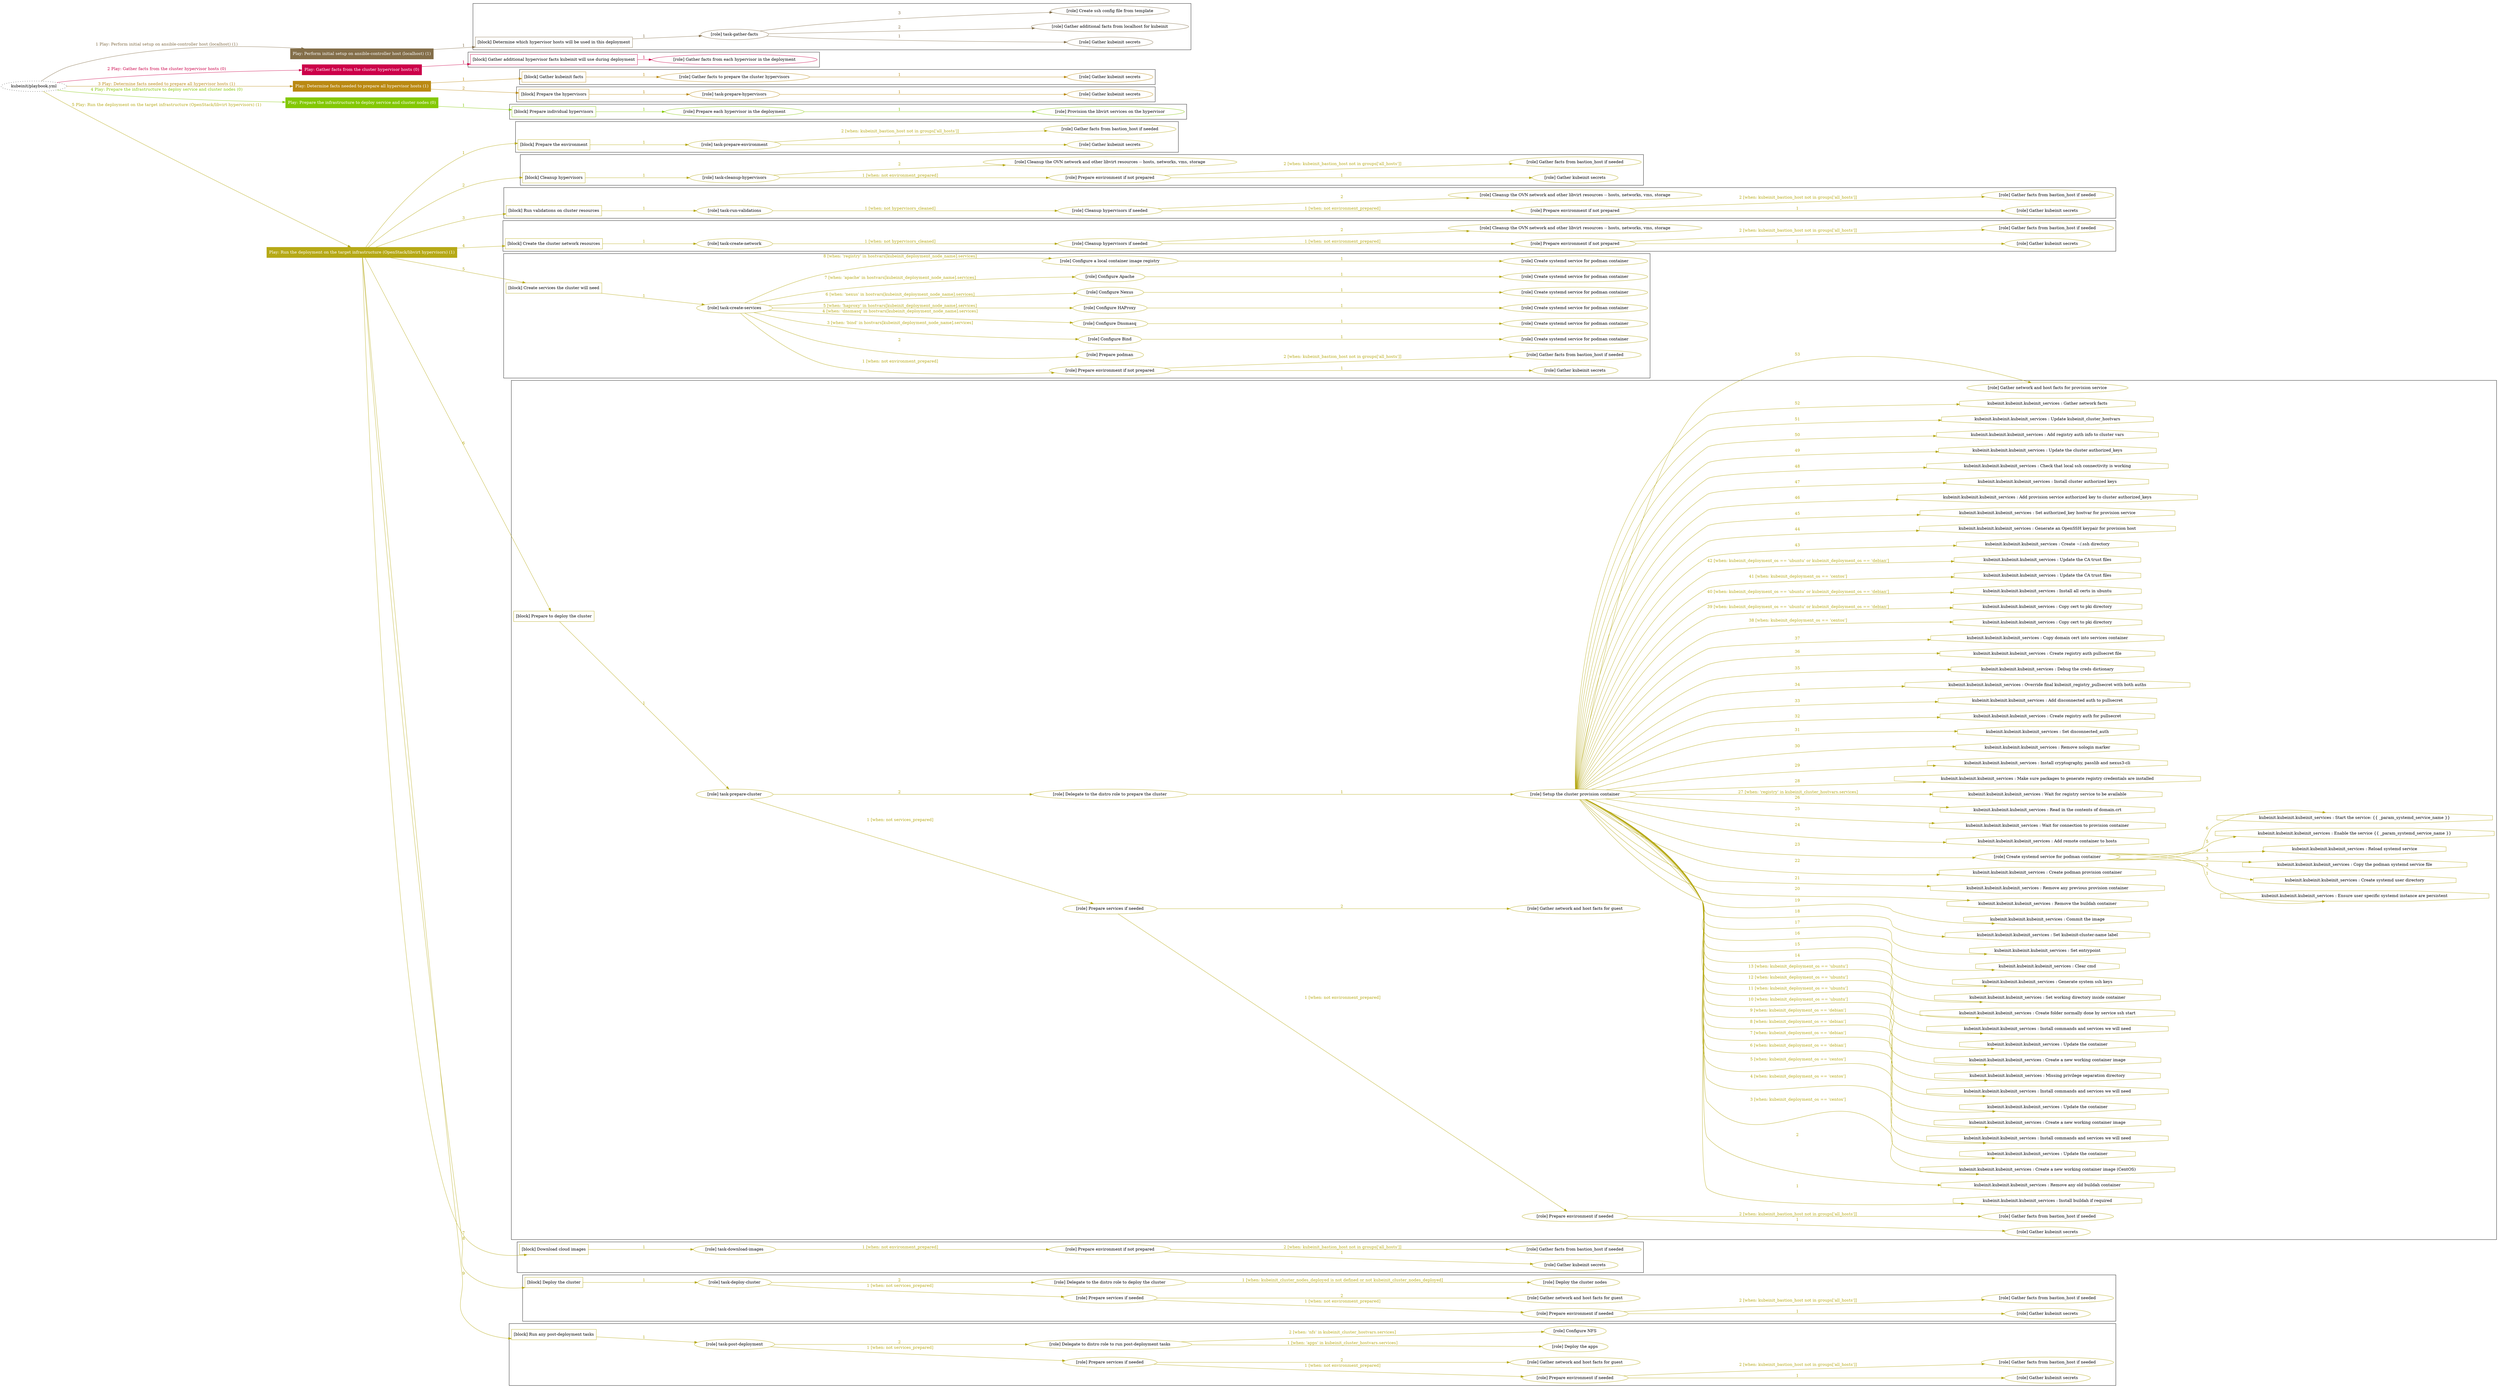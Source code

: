 digraph {
	graph [concentrate=true ordering=in rankdir=LR ratio=fill]
	edge [esep=5 sep=10]
	"kubeinit/playbook.yml" [URL="/home/runner/work/kubeinit/kubeinit/kubeinit/playbook.yml" id=playbook_8af1c0d1 style=dotted]
	"kubeinit/playbook.yml" -> play_b2679591 [label="1 Play: Perform initial setup on ansible-controller host (localhost) (1)" color="#836e49" fontcolor="#836e49" id=edge_play_b2679591 labeltooltip="1 Play: Perform initial setup on ansible-controller host (localhost) (1)" tooltip="1 Play: Perform initial setup on ansible-controller host (localhost) (1)"]
	subgraph "Play: Perform initial setup on ansible-controller host (localhost) (1)" {
		play_b2679591 [label="Play: Perform initial setup on ansible-controller host (localhost) (1)" URL="/home/runner/work/kubeinit/kubeinit/kubeinit/playbook.yml" color="#836e49" fontcolor="#ffffff" id=play_b2679591 shape=box style=filled tooltip=localhost]
		play_b2679591 -> block_7090b4a7 [label=1 color="#836e49" fontcolor="#836e49" id=edge_block_7090b4a7 labeltooltip=1 tooltip=1]
		subgraph cluster_block_7090b4a7 {
			block_7090b4a7 [label="[block] Determine which hypervisor hosts will be used in this deployment" URL="/home/runner/work/kubeinit/kubeinit/kubeinit/playbook.yml" color="#836e49" id=block_7090b4a7 labeltooltip="Determine which hypervisor hosts will be used in this deployment" shape=box tooltip="Determine which hypervisor hosts will be used in this deployment"]
			block_7090b4a7 -> role_7eb00c58 [label="1 " color="#836e49" fontcolor="#836e49" id=edge_role_7eb00c58 labeltooltip="1 " tooltip="1 "]
			subgraph "task-gather-facts" {
				role_7eb00c58 [label="[role] task-gather-facts" URL="/home/runner/work/kubeinit/kubeinit/kubeinit/playbook.yml" color="#836e49" id=role_7eb00c58 tooltip="task-gather-facts"]
				role_7eb00c58 -> role_f1bff432 [label="1 " color="#836e49" fontcolor="#836e49" id=edge_role_f1bff432 labeltooltip="1 " tooltip="1 "]
				subgraph "Gather kubeinit secrets" {
					role_f1bff432 [label="[role] Gather kubeinit secrets" URL="/home/runner/.ansible/collections/ansible_collections/kubeinit/kubeinit/roles/kubeinit_prepare/tasks/build_hypervisors_group.yml" color="#836e49" id=role_f1bff432 tooltip="Gather kubeinit secrets"]
				}
				role_7eb00c58 -> role_93dd23a8 [label="2 " color="#836e49" fontcolor="#836e49" id=edge_role_93dd23a8 labeltooltip="2 " tooltip="2 "]
				subgraph "Gather additional facts from localhost for kubeinit" {
					role_93dd23a8 [label="[role] Gather additional facts from localhost for kubeinit" URL="/home/runner/.ansible/collections/ansible_collections/kubeinit/kubeinit/roles/kubeinit_prepare/tasks/build_hypervisors_group.yml" color="#836e49" id=role_93dd23a8 tooltip="Gather additional facts from localhost for kubeinit"]
				}
				role_7eb00c58 -> role_5b3043d4 [label="3 " color="#836e49" fontcolor="#836e49" id=edge_role_5b3043d4 labeltooltip="3 " tooltip="3 "]
				subgraph "Create ssh config file from template" {
					role_5b3043d4 [label="[role] Create ssh config file from template" URL="/home/runner/.ansible/collections/ansible_collections/kubeinit/kubeinit/roles/kubeinit_prepare/tasks/build_hypervisors_group.yml" color="#836e49" id=role_5b3043d4 tooltip="Create ssh config file from template"]
				}
			}
		}
	}
	"kubeinit/playbook.yml" -> play_407f4806 [label="2 Play: Gather facts from the cluster hypervisor hosts (0)" color="#cc0049" fontcolor="#cc0049" id=edge_play_407f4806 labeltooltip="2 Play: Gather facts from the cluster hypervisor hosts (0)" tooltip="2 Play: Gather facts from the cluster hypervisor hosts (0)"]
	subgraph "Play: Gather facts from the cluster hypervisor hosts (0)" {
		play_407f4806 [label="Play: Gather facts from the cluster hypervisor hosts (0)" URL="/home/runner/work/kubeinit/kubeinit/kubeinit/playbook.yml" color="#cc0049" fontcolor="#ffffff" id=play_407f4806 shape=box style=filled tooltip="Play: Gather facts from the cluster hypervisor hosts (0)"]
		play_407f4806 -> block_9b9161e8 [label=1 color="#cc0049" fontcolor="#cc0049" id=edge_block_9b9161e8 labeltooltip=1 tooltip=1]
		subgraph cluster_block_9b9161e8 {
			block_9b9161e8 [label="[block] Gather additional hypervisor facts kubeinit will use during deployment" URL="/home/runner/work/kubeinit/kubeinit/kubeinit/playbook.yml" color="#cc0049" id=block_9b9161e8 labeltooltip="Gather additional hypervisor facts kubeinit will use during deployment" shape=box tooltip="Gather additional hypervisor facts kubeinit will use during deployment"]
			block_9b9161e8 -> role_c549458c [label="1 " color="#cc0049" fontcolor="#cc0049" id=edge_role_c549458c labeltooltip="1 " tooltip="1 "]
			subgraph "Gather facts from each hypervisor in the deployment" {
				role_c549458c [label="[role] Gather facts from each hypervisor in the deployment" URL="/home/runner/work/kubeinit/kubeinit/kubeinit/playbook.yml" color="#cc0049" id=role_c549458c tooltip="Gather facts from each hypervisor in the deployment"]
			}
		}
	}
	"kubeinit/playbook.yml" -> play_d332915a [label="3 Play: Determine facts needed to prepare all hypervisor hosts (1)" color="#ba8912" fontcolor="#ba8912" id=edge_play_d332915a labeltooltip="3 Play: Determine facts needed to prepare all hypervisor hosts (1)" tooltip="3 Play: Determine facts needed to prepare all hypervisor hosts (1)"]
	subgraph "Play: Determine facts needed to prepare all hypervisor hosts (1)" {
		play_d332915a [label="Play: Determine facts needed to prepare all hypervisor hosts (1)" URL="/home/runner/work/kubeinit/kubeinit/kubeinit/playbook.yml" color="#ba8912" fontcolor="#ffffff" id=play_d332915a shape=box style=filled tooltip=localhost]
		play_d332915a -> block_d3f2ece1 [label=1 color="#ba8912" fontcolor="#ba8912" id=edge_block_d3f2ece1 labeltooltip=1 tooltip=1]
		subgraph cluster_block_d3f2ece1 {
			block_d3f2ece1 [label="[block] Gather kubeinit facts" URL="/home/runner/work/kubeinit/kubeinit/kubeinit/playbook.yml" color="#ba8912" id=block_d3f2ece1 labeltooltip="Gather kubeinit facts" shape=box tooltip="Gather kubeinit facts"]
			block_d3f2ece1 -> role_0cf503c7 [label="1 " color="#ba8912" fontcolor="#ba8912" id=edge_role_0cf503c7 labeltooltip="1 " tooltip="1 "]
			subgraph "Gather facts to prepare the cluster hypervisors" {
				role_0cf503c7 [label="[role] Gather facts to prepare the cluster hypervisors" URL="/home/runner/work/kubeinit/kubeinit/kubeinit/playbook.yml" color="#ba8912" id=role_0cf503c7 tooltip="Gather facts to prepare the cluster hypervisors"]
				role_0cf503c7 -> role_4968e507 [label="1 " color="#ba8912" fontcolor="#ba8912" id=edge_role_4968e507 labeltooltip="1 " tooltip="1 "]
				subgraph "Gather kubeinit secrets" {
					role_4968e507 [label="[role] Gather kubeinit secrets" URL="/home/runner/.ansible/collections/ansible_collections/kubeinit/kubeinit/roles/kubeinit_prepare/tasks/gather_kubeinit_facts.yml" color="#ba8912" id=role_4968e507 tooltip="Gather kubeinit secrets"]
				}
			}
		}
		play_d332915a -> block_f62c7d4d [label=2 color="#ba8912" fontcolor="#ba8912" id=edge_block_f62c7d4d labeltooltip=2 tooltip=2]
		subgraph cluster_block_f62c7d4d {
			block_f62c7d4d [label="[block] Prepare the hypervisors" URL="/home/runner/work/kubeinit/kubeinit/kubeinit/playbook.yml" color="#ba8912" id=block_f62c7d4d labeltooltip="Prepare the hypervisors" shape=box tooltip="Prepare the hypervisors"]
			block_f62c7d4d -> role_57f78815 [label="1 " color="#ba8912" fontcolor="#ba8912" id=edge_role_57f78815 labeltooltip="1 " tooltip="1 "]
			subgraph "task-prepare-hypervisors" {
				role_57f78815 [label="[role] task-prepare-hypervisors" URL="/home/runner/work/kubeinit/kubeinit/kubeinit/playbook.yml" color="#ba8912" id=role_57f78815 tooltip="task-prepare-hypervisors"]
				role_57f78815 -> role_dfba1917 [label="1 " color="#ba8912" fontcolor="#ba8912" id=edge_role_dfba1917 labeltooltip="1 " tooltip="1 "]
				subgraph "Gather kubeinit secrets" {
					role_dfba1917 [label="[role] Gather kubeinit secrets" URL="/home/runner/.ansible/collections/ansible_collections/kubeinit/kubeinit/roles/kubeinit_prepare/tasks/gather_kubeinit_facts.yml" color="#ba8912" id=role_dfba1917 tooltip="Gather kubeinit secrets"]
				}
			}
		}
	}
	"kubeinit/playbook.yml" -> play_5aafd565 [label="4 Play: Prepare the infrastructure to deploy service and cluster nodes (0)" color="#83c804" fontcolor="#83c804" id=edge_play_5aafd565 labeltooltip="4 Play: Prepare the infrastructure to deploy service and cluster nodes (0)" tooltip="4 Play: Prepare the infrastructure to deploy service and cluster nodes (0)"]
	subgraph "Play: Prepare the infrastructure to deploy service and cluster nodes (0)" {
		play_5aafd565 [label="Play: Prepare the infrastructure to deploy service and cluster nodes (0)" URL="/home/runner/work/kubeinit/kubeinit/kubeinit/playbook.yml" color="#83c804" fontcolor="#ffffff" id=play_5aafd565 shape=box style=filled tooltip="Play: Prepare the infrastructure to deploy service and cluster nodes (0)"]
		play_5aafd565 -> block_eaedbf70 [label=1 color="#83c804" fontcolor="#83c804" id=edge_block_eaedbf70 labeltooltip=1 tooltip=1]
		subgraph cluster_block_eaedbf70 {
			block_eaedbf70 [label="[block] Prepare individual hypervisors" URL="/home/runner/work/kubeinit/kubeinit/kubeinit/playbook.yml" color="#83c804" id=block_eaedbf70 labeltooltip="Prepare individual hypervisors" shape=box tooltip="Prepare individual hypervisors"]
			block_eaedbf70 -> role_d3223e97 [label="1 " color="#83c804" fontcolor="#83c804" id=edge_role_d3223e97 labeltooltip="1 " tooltip="1 "]
			subgraph "Prepare each hypervisor in the deployment" {
				role_d3223e97 [label="[role] Prepare each hypervisor in the deployment" URL="/home/runner/work/kubeinit/kubeinit/kubeinit/playbook.yml" color="#83c804" id=role_d3223e97 tooltip="Prepare each hypervisor in the deployment"]
				role_d3223e97 -> role_527f4a0e [label="1 " color="#83c804" fontcolor="#83c804" id=edge_role_527f4a0e labeltooltip="1 " tooltip="1 "]
				subgraph "Provision the libvirt services on the hypervisor" {
					role_527f4a0e [label="[role] Provision the libvirt services on the hypervisor" URL="/home/runner/.ansible/collections/ansible_collections/kubeinit/kubeinit/roles/kubeinit_prepare/tasks/prepare_hypervisor.yml" color="#83c804" id=role_527f4a0e tooltip="Provision the libvirt services on the hypervisor"]
				}
			}
		}
	}
	"kubeinit/playbook.yml" -> play_423446e1 [label="5 Play: Run the deployment on the target infrastructure (OpenStack/libvirt hypervisors) (1)" color="#b6a916" fontcolor="#b6a916" id=edge_play_423446e1 labeltooltip="5 Play: Run the deployment on the target infrastructure (OpenStack/libvirt hypervisors) (1)" tooltip="5 Play: Run the deployment on the target infrastructure (OpenStack/libvirt hypervisors) (1)"]
	subgraph "Play: Run the deployment on the target infrastructure (OpenStack/libvirt hypervisors) (1)" {
		play_423446e1 [label="Play: Run the deployment on the target infrastructure (OpenStack/libvirt hypervisors) (1)" URL="/home/runner/work/kubeinit/kubeinit/kubeinit/playbook.yml" color="#b6a916" fontcolor="#ffffff" id=play_423446e1 shape=box style=filled tooltip=localhost]
		play_423446e1 -> block_c6524921 [label=1 color="#b6a916" fontcolor="#b6a916" id=edge_block_c6524921 labeltooltip=1 tooltip=1]
		subgraph cluster_block_c6524921 {
			block_c6524921 [label="[block] Prepare the environment" URL="/home/runner/work/kubeinit/kubeinit/kubeinit/playbook.yml" color="#b6a916" id=block_c6524921 labeltooltip="Prepare the environment" shape=box tooltip="Prepare the environment"]
			block_c6524921 -> role_075cb81e [label="1 " color="#b6a916" fontcolor="#b6a916" id=edge_role_075cb81e labeltooltip="1 " tooltip="1 "]
			subgraph "task-prepare-environment" {
				role_075cb81e [label="[role] task-prepare-environment" URL="/home/runner/work/kubeinit/kubeinit/kubeinit/playbook.yml" color="#b6a916" id=role_075cb81e tooltip="task-prepare-environment"]
				role_075cb81e -> role_e9904842 [label="1 " color="#b6a916" fontcolor="#b6a916" id=edge_role_e9904842 labeltooltip="1 " tooltip="1 "]
				subgraph "Gather kubeinit secrets" {
					role_e9904842 [label="[role] Gather kubeinit secrets" URL="/home/runner/.ansible/collections/ansible_collections/kubeinit/kubeinit/roles/kubeinit_prepare/tasks/gather_kubeinit_facts.yml" color="#b6a916" id=role_e9904842 tooltip="Gather kubeinit secrets"]
				}
				role_075cb81e -> role_0a417b25 [label="2 [when: kubeinit_bastion_host not in groups['all_hosts']]" color="#b6a916" fontcolor="#b6a916" id=edge_role_0a417b25 labeltooltip="2 [when: kubeinit_bastion_host not in groups['all_hosts']]" tooltip="2 [when: kubeinit_bastion_host not in groups['all_hosts']]"]
				subgraph "Gather facts from bastion_host if needed" {
					role_0a417b25 [label="[role] Gather facts from bastion_host if needed" URL="/home/runner/.ansible/collections/ansible_collections/kubeinit/kubeinit/roles/kubeinit_prepare/tasks/main.yml" color="#b6a916" id=role_0a417b25 tooltip="Gather facts from bastion_host if needed"]
				}
			}
		}
		play_423446e1 -> block_0de77cc6 [label=2 color="#b6a916" fontcolor="#b6a916" id=edge_block_0de77cc6 labeltooltip=2 tooltip=2]
		subgraph cluster_block_0de77cc6 {
			block_0de77cc6 [label="[block] Cleanup hypervisors" URL="/home/runner/work/kubeinit/kubeinit/kubeinit/playbook.yml" color="#b6a916" id=block_0de77cc6 labeltooltip="Cleanup hypervisors" shape=box tooltip="Cleanup hypervisors"]
			block_0de77cc6 -> role_e7010d57 [label="1 " color="#b6a916" fontcolor="#b6a916" id=edge_role_e7010d57 labeltooltip="1 " tooltip="1 "]
			subgraph "task-cleanup-hypervisors" {
				role_e7010d57 [label="[role] task-cleanup-hypervisors" URL="/home/runner/work/kubeinit/kubeinit/kubeinit/playbook.yml" color="#b6a916" id=role_e7010d57 tooltip="task-cleanup-hypervisors"]
				role_e7010d57 -> role_a3b3793b [label="1 [when: not environment_prepared]" color="#b6a916" fontcolor="#b6a916" id=edge_role_a3b3793b labeltooltip="1 [when: not environment_prepared]" tooltip="1 [when: not environment_prepared]"]
				subgraph "Prepare environment if not prepared" {
					role_a3b3793b [label="[role] Prepare environment if not prepared" URL="/home/runner/.ansible/collections/ansible_collections/kubeinit/kubeinit/roles/kubeinit_libvirt/tasks/cleanup_hypervisors.yml" color="#b6a916" id=role_a3b3793b tooltip="Prepare environment if not prepared"]
					role_a3b3793b -> role_faf61f03 [label="1 " color="#b6a916" fontcolor="#b6a916" id=edge_role_faf61f03 labeltooltip="1 " tooltip="1 "]
					subgraph "Gather kubeinit secrets" {
						role_faf61f03 [label="[role] Gather kubeinit secrets" URL="/home/runner/.ansible/collections/ansible_collections/kubeinit/kubeinit/roles/kubeinit_prepare/tasks/gather_kubeinit_facts.yml" color="#b6a916" id=role_faf61f03 tooltip="Gather kubeinit secrets"]
					}
					role_a3b3793b -> role_04fa7119 [label="2 [when: kubeinit_bastion_host not in groups['all_hosts']]" color="#b6a916" fontcolor="#b6a916" id=edge_role_04fa7119 labeltooltip="2 [when: kubeinit_bastion_host not in groups['all_hosts']]" tooltip="2 [when: kubeinit_bastion_host not in groups['all_hosts']]"]
					subgraph "Gather facts from bastion_host if needed" {
						role_04fa7119 [label="[role] Gather facts from bastion_host if needed" URL="/home/runner/.ansible/collections/ansible_collections/kubeinit/kubeinit/roles/kubeinit_prepare/tasks/main.yml" color="#b6a916" id=role_04fa7119 tooltip="Gather facts from bastion_host if needed"]
					}
				}
				role_e7010d57 -> role_259f470a [label="2 " color="#b6a916" fontcolor="#b6a916" id=edge_role_259f470a labeltooltip="2 " tooltip="2 "]
				subgraph "Cleanup the OVN network and other libvirt resources -- hosts, networks, vms, storage" {
					role_259f470a [label="[role] Cleanup the OVN network and other libvirt resources -- hosts, networks, vms, storage" URL="/home/runner/.ansible/collections/ansible_collections/kubeinit/kubeinit/roles/kubeinit_libvirt/tasks/cleanup_hypervisors.yml" color="#b6a916" id=role_259f470a tooltip="Cleanup the OVN network and other libvirt resources -- hosts, networks, vms, storage"]
				}
			}
		}
		play_423446e1 -> block_966791d4 [label=3 color="#b6a916" fontcolor="#b6a916" id=edge_block_966791d4 labeltooltip=3 tooltip=3]
		subgraph cluster_block_966791d4 {
			block_966791d4 [label="[block] Run validations on cluster resources" URL="/home/runner/work/kubeinit/kubeinit/kubeinit/playbook.yml" color="#b6a916" id=block_966791d4 labeltooltip="Run validations on cluster resources" shape=box tooltip="Run validations on cluster resources"]
			block_966791d4 -> role_74c45fa6 [label="1 " color="#b6a916" fontcolor="#b6a916" id=edge_role_74c45fa6 labeltooltip="1 " tooltip="1 "]
			subgraph "task-run-validations" {
				role_74c45fa6 [label="[role] task-run-validations" URL="/home/runner/work/kubeinit/kubeinit/kubeinit/playbook.yml" color="#b6a916" id=role_74c45fa6 tooltip="task-run-validations"]
				role_74c45fa6 -> role_f7fd53b0 [label="1 [when: not hypervisors_cleaned]" color="#b6a916" fontcolor="#b6a916" id=edge_role_f7fd53b0 labeltooltip="1 [when: not hypervisors_cleaned]" tooltip="1 [when: not hypervisors_cleaned]"]
				subgraph "Cleanup hypervisors if needed" {
					role_f7fd53b0 [label="[role] Cleanup hypervisors if needed" URL="/home/runner/.ansible/collections/ansible_collections/kubeinit/kubeinit/roles/kubeinit_validations/tasks/main.yml" color="#b6a916" id=role_f7fd53b0 tooltip="Cleanup hypervisors if needed"]
					role_f7fd53b0 -> role_897ce578 [label="1 [when: not environment_prepared]" color="#b6a916" fontcolor="#b6a916" id=edge_role_897ce578 labeltooltip="1 [when: not environment_prepared]" tooltip="1 [when: not environment_prepared]"]
					subgraph "Prepare environment if not prepared" {
						role_897ce578 [label="[role] Prepare environment if not prepared" URL="/home/runner/.ansible/collections/ansible_collections/kubeinit/kubeinit/roles/kubeinit_libvirt/tasks/cleanup_hypervisors.yml" color="#b6a916" id=role_897ce578 tooltip="Prepare environment if not prepared"]
						role_897ce578 -> role_ce66ddc4 [label="1 " color="#b6a916" fontcolor="#b6a916" id=edge_role_ce66ddc4 labeltooltip="1 " tooltip="1 "]
						subgraph "Gather kubeinit secrets" {
							role_ce66ddc4 [label="[role] Gather kubeinit secrets" URL="/home/runner/.ansible/collections/ansible_collections/kubeinit/kubeinit/roles/kubeinit_prepare/tasks/gather_kubeinit_facts.yml" color="#b6a916" id=role_ce66ddc4 tooltip="Gather kubeinit secrets"]
						}
						role_897ce578 -> role_f052039d [label="2 [when: kubeinit_bastion_host not in groups['all_hosts']]" color="#b6a916" fontcolor="#b6a916" id=edge_role_f052039d labeltooltip="2 [when: kubeinit_bastion_host not in groups['all_hosts']]" tooltip="2 [when: kubeinit_bastion_host not in groups['all_hosts']]"]
						subgraph "Gather facts from bastion_host if needed" {
							role_f052039d [label="[role] Gather facts from bastion_host if needed" URL="/home/runner/.ansible/collections/ansible_collections/kubeinit/kubeinit/roles/kubeinit_prepare/tasks/main.yml" color="#b6a916" id=role_f052039d tooltip="Gather facts from bastion_host if needed"]
						}
					}
					role_f7fd53b0 -> role_64bbb752 [label="2 " color="#b6a916" fontcolor="#b6a916" id=edge_role_64bbb752 labeltooltip="2 " tooltip="2 "]
					subgraph "Cleanup the OVN network and other libvirt resources -- hosts, networks, vms, storage" {
						role_64bbb752 [label="[role] Cleanup the OVN network and other libvirt resources -- hosts, networks, vms, storage" URL="/home/runner/.ansible/collections/ansible_collections/kubeinit/kubeinit/roles/kubeinit_libvirt/tasks/cleanup_hypervisors.yml" color="#b6a916" id=role_64bbb752 tooltip="Cleanup the OVN network and other libvirt resources -- hosts, networks, vms, storage"]
					}
				}
			}
		}
		play_423446e1 -> block_72a62853 [label=4 color="#b6a916" fontcolor="#b6a916" id=edge_block_72a62853 labeltooltip=4 tooltip=4]
		subgraph cluster_block_72a62853 {
			block_72a62853 [label="[block] Create the cluster network resources" URL="/home/runner/work/kubeinit/kubeinit/kubeinit/playbook.yml" color="#b6a916" id=block_72a62853 labeltooltip="Create the cluster network resources" shape=box tooltip="Create the cluster network resources"]
			block_72a62853 -> role_3ebe9318 [label="1 " color="#b6a916" fontcolor="#b6a916" id=edge_role_3ebe9318 labeltooltip="1 " tooltip="1 "]
			subgraph "task-create-network" {
				role_3ebe9318 [label="[role] task-create-network" URL="/home/runner/work/kubeinit/kubeinit/kubeinit/playbook.yml" color="#b6a916" id=role_3ebe9318 tooltip="task-create-network"]
				role_3ebe9318 -> role_0b7715e8 [label="1 [when: not hypervisors_cleaned]" color="#b6a916" fontcolor="#b6a916" id=edge_role_0b7715e8 labeltooltip="1 [when: not hypervisors_cleaned]" tooltip="1 [when: not hypervisors_cleaned]"]
				subgraph "Cleanup hypervisors if needed" {
					role_0b7715e8 [label="[role] Cleanup hypervisors if needed" URL="/home/runner/.ansible/collections/ansible_collections/kubeinit/kubeinit/roles/kubeinit_libvirt/tasks/create_network.yml" color="#b6a916" id=role_0b7715e8 tooltip="Cleanup hypervisors if needed"]
					role_0b7715e8 -> role_c92aa3b2 [label="1 [when: not environment_prepared]" color="#b6a916" fontcolor="#b6a916" id=edge_role_c92aa3b2 labeltooltip="1 [when: not environment_prepared]" tooltip="1 [when: not environment_prepared]"]
					subgraph "Prepare environment if not prepared" {
						role_c92aa3b2 [label="[role] Prepare environment if not prepared" URL="/home/runner/.ansible/collections/ansible_collections/kubeinit/kubeinit/roles/kubeinit_libvirt/tasks/cleanup_hypervisors.yml" color="#b6a916" id=role_c92aa3b2 tooltip="Prepare environment if not prepared"]
						role_c92aa3b2 -> role_225a9e19 [label="1 " color="#b6a916" fontcolor="#b6a916" id=edge_role_225a9e19 labeltooltip="1 " tooltip="1 "]
						subgraph "Gather kubeinit secrets" {
							role_225a9e19 [label="[role] Gather kubeinit secrets" URL="/home/runner/.ansible/collections/ansible_collections/kubeinit/kubeinit/roles/kubeinit_prepare/tasks/gather_kubeinit_facts.yml" color="#b6a916" id=role_225a9e19 tooltip="Gather kubeinit secrets"]
						}
						role_c92aa3b2 -> role_1eb3c7a0 [label="2 [when: kubeinit_bastion_host not in groups['all_hosts']]" color="#b6a916" fontcolor="#b6a916" id=edge_role_1eb3c7a0 labeltooltip="2 [when: kubeinit_bastion_host not in groups['all_hosts']]" tooltip="2 [when: kubeinit_bastion_host not in groups['all_hosts']]"]
						subgraph "Gather facts from bastion_host if needed" {
							role_1eb3c7a0 [label="[role] Gather facts from bastion_host if needed" URL="/home/runner/.ansible/collections/ansible_collections/kubeinit/kubeinit/roles/kubeinit_prepare/tasks/main.yml" color="#b6a916" id=role_1eb3c7a0 tooltip="Gather facts from bastion_host if needed"]
						}
					}
					role_0b7715e8 -> role_1ba9d7a0 [label="2 " color="#b6a916" fontcolor="#b6a916" id=edge_role_1ba9d7a0 labeltooltip="2 " tooltip="2 "]
					subgraph "Cleanup the OVN network and other libvirt resources -- hosts, networks, vms, storage" {
						role_1ba9d7a0 [label="[role] Cleanup the OVN network and other libvirt resources -- hosts, networks, vms, storage" URL="/home/runner/.ansible/collections/ansible_collections/kubeinit/kubeinit/roles/kubeinit_libvirt/tasks/cleanup_hypervisors.yml" color="#b6a916" id=role_1ba9d7a0 tooltip="Cleanup the OVN network and other libvirt resources -- hosts, networks, vms, storage"]
					}
				}
			}
		}
		play_423446e1 -> block_3b516dd2 [label=5 color="#b6a916" fontcolor="#b6a916" id=edge_block_3b516dd2 labeltooltip=5 tooltip=5]
		subgraph cluster_block_3b516dd2 {
			block_3b516dd2 [label="[block] Create services the cluster will need" URL="/home/runner/work/kubeinit/kubeinit/kubeinit/playbook.yml" color="#b6a916" id=block_3b516dd2 labeltooltip="Create services the cluster will need" shape=box tooltip="Create services the cluster will need"]
			block_3b516dd2 -> role_f648e974 [label="1 " color="#b6a916" fontcolor="#b6a916" id=edge_role_f648e974 labeltooltip="1 " tooltip="1 "]
			subgraph "task-create-services" {
				role_f648e974 [label="[role] task-create-services" URL="/home/runner/work/kubeinit/kubeinit/kubeinit/playbook.yml" color="#b6a916" id=role_f648e974 tooltip="task-create-services"]
				role_f648e974 -> role_01efc5ce [label="1 [when: not environment_prepared]" color="#b6a916" fontcolor="#b6a916" id=edge_role_01efc5ce labeltooltip="1 [when: not environment_prepared]" tooltip="1 [when: not environment_prepared]"]
				subgraph "Prepare environment if not prepared" {
					role_01efc5ce [label="[role] Prepare environment if not prepared" URL="/home/runner/.ansible/collections/ansible_collections/kubeinit/kubeinit/roles/kubeinit_services/tasks/main.yml" color="#b6a916" id=role_01efc5ce tooltip="Prepare environment if not prepared"]
					role_01efc5ce -> role_903de381 [label="1 " color="#b6a916" fontcolor="#b6a916" id=edge_role_903de381 labeltooltip="1 " tooltip="1 "]
					subgraph "Gather kubeinit secrets" {
						role_903de381 [label="[role] Gather kubeinit secrets" URL="/home/runner/.ansible/collections/ansible_collections/kubeinit/kubeinit/roles/kubeinit_prepare/tasks/gather_kubeinit_facts.yml" color="#b6a916" id=role_903de381 tooltip="Gather kubeinit secrets"]
					}
					role_01efc5ce -> role_b7c1d5b0 [label="2 [when: kubeinit_bastion_host not in groups['all_hosts']]" color="#b6a916" fontcolor="#b6a916" id=edge_role_b7c1d5b0 labeltooltip="2 [when: kubeinit_bastion_host not in groups['all_hosts']]" tooltip="2 [when: kubeinit_bastion_host not in groups['all_hosts']]"]
					subgraph "Gather facts from bastion_host if needed" {
						role_b7c1d5b0 [label="[role] Gather facts from bastion_host if needed" URL="/home/runner/.ansible/collections/ansible_collections/kubeinit/kubeinit/roles/kubeinit_prepare/tasks/main.yml" color="#b6a916" id=role_b7c1d5b0 tooltip="Gather facts from bastion_host if needed"]
					}
				}
				role_f648e974 -> role_a91e6502 [label="2 " color="#b6a916" fontcolor="#b6a916" id=edge_role_a91e6502 labeltooltip="2 " tooltip="2 "]
				subgraph "Prepare podman" {
					role_a91e6502 [label="[role] Prepare podman" URL="/home/runner/.ansible/collections/ansible_collections/kubeinit/kubeinit/roles/kubeinit_services/tasks/00_create_service_pod.yml" color="#b6a916" id=role_a91e6502 tooltip="Prepare podman"]
				}
				role_f648e974 -> role_deef17c8 [label="3 [when: 'bind' in hostvars[kubeinit_deployment_node_name].services]" color="#b6a916" fontcolor="#b6a916" id=edge_role_deef17c8 labeltooltip="3 [when: 'bind' in hostvars[kubeinit_deployment_node_name].services]" tooltip="3 [when: 'bind' in hostvars[kubeinit_deployment_node_name].services]"]
				subgraph "Configure Bind" {
					role_deef17c8 [label="[role] Configure Bind" URL="/home/runner/.ansible/collections/ansible_collections/kubeinit/kubeinit/roles/kubeinit_services/tasks/start_services_containers.yml" color="#b6a916" id=role_deef17c8 tooltip="Configure Bind"]
					role_deef17c8 -> role_4e16b541 [label="1 " color="#b6a916" fontcolor="#b6a916" id=edge_role_4e16b541 labeltooltip="1 " tooltip="1 "]
					subgraph "Create systemd service for podman container" {
						role_4e16b541 [label="[role] Create systemd service for podman container" URL="/home/runner/.ansible/collections/ansible_collections/kubeinit/kubeinit/roles/kubeinit_bind/tasks/main.yml" color="#b6a916" id=role_4e16b541 tooltip="Create systemd service for podman container"]
					}
				}
				role_f648e974 -> role_fb740565 [label="4 [when: 'dnsmasq' in hostvars[kubeinit_deployment_node_name].services]" color="#b6a916" fontcolor="#b6a916" id=edge_role_fb740565 labeltooltip="4 [when: 'dnsmasq' in hostvars[kubeinit_deployment_node_name].services]" tooltip="4 [when: 'dnsmasq' in hostvars[kubeinit_deployment_node_name].services]"]
				subgraph "Configure Dnsmasq" {
					role_fb740565 [label="[role] Configure Dnsmasq" URL="/home/runner/.ansible/collections/ansible_collections/kubeinit/kubeinit/roles/kubeinit_services/tasks/start_services_containers.yml" color="#b6a916" id=role_fb740565 tooltip="Configure Dnsmasq"]
					role_fb740565 -> role_cd3095f2 [label="1 " color="#b6a916" fontcolor="#b6a916" id=edge_role_cd3095f2 labeltooltip="1 " tooltip="1 "]
					subgraph "Create systemd service for podman container" {
						role_cd3095f2 [label="[role] Create systemd service for podman container" URL="/home/runner/.ansible/collections/ansible_collections/kubeinit/kubeinit/roles/kubeinit_dnsmasq/tasks/main.yml" color="#b6a916" id=role_cd3095f2 tooltip="Create systemd service for podman container"]
					}
				}
				role_f648e974 -> role_5395ff6b [label="5 [when: 'haproxy' in hostvars[kubeinit_deployment_node_name].services]" color="#b6a916" fontcolor="#b6a916" id=edge_role_5395ff6b labeltooltip="5 [when: 'haproxy' in hostvars[kubeinit_deployment_node_name].services]" tooltip="5 [when: 'haproxy' in hostvars[kubeinit_deployment_node_name].services]"]
				subgraph "Configure HAProxy" {
					role_5395ff6b [label="[role] Configure HAProxy" URL="/home/runner/.ansible/collections/ansible_collections/kubeinit/kubeinit/roles/kubeinit_services/tasks/start_services_containers.yml" color="#b6a916" id=role_5395ff6b tooltip="Configure HAProxy"]
					role_5395ff6b -> role_24b46e97 [label="1 " color="#b6a916" fontcolor="#b6a916" id=edge_role_24b46e97 labeltooltip="1 " tooltip="1 "]
					subgraph "Create systemd service for podman container" {
						role_24b46e97 [label="[role] Create systemd service for podman container" URL="/home/runner/.ansible/collections/ansible_collections/kubeinit/kubeinit/roles/kubeinit_haproxy/tasks/main.yml" color="#b6a916" id=role_24b46e97 tooltip="Create systemd service for podman container"]
					}
				}
				role_f648e974 -> role_a162a3ce [label="6 [when: 'nexus' in hostvars[kubeinit_deployment_node_name].services]" color="#b6a916" fontcolor="#b6a916" id=edge_role_a162a3ce labeltooltip="6 [when: 'nexus' in hostvars[kubeinit_deployment_node_name].services]" tooltip="6 [when: 'nexus' in hostvars[kubeinit_deployment_node_name].services]"]
				subgraph "Configure Nexus" {
					role_a162a3ce [label="[role] Configure Nexus" URL="/home/runner/.ansible/collections/ansible_collections/kubeinit/kubeinit/roles/kubeinit_services/tasks/start_services_containers.yml" color="#b6a916" id=role_a162a3ce tooltip="Configure Nexus"]
					role_a162a3ce -> role_827b1f98 [label="1 " color="#b6a916" fontcolor="#b6a916" id=edge_role_827b1f98 labeltooltip="1 " tooltip="1 "]
					subgraph "Create systemd service for podman container" {
						role_827b1f98 [label="[role] Create systemd service for podman container" URL="/home/runner/.ansible/collections/ansible_collections/kubeinit/kubeinit/roles/kubeinit_nexus/tasks/main.yml" color="#b6a916" id=role_827b1f98 tooltip="Create systemd service for podman container"]
					}
				}
				role_f648e974 -> role_59943564 [label="7 [when: 'apache' in hostvars[kubeinit_deployment_node_name].services]" color="#b6a916" fontcolor="#b6a916" id=edge_role_59943564 labeltooltip="7 [when: 'apache' in hostvars[kubeinit_deployment_node_name].services]" tooltip="7 [when: 'apache' in hostvars[kubeinit_deployment_node_name].services]"]
				subgraph "Configure Apache" {
					role_59943564 [label="[role] Configure Apache" URL="/home/runner/.ansible/collections/ansible_collections/kubeinit/kubeinit/roles/kubeinit_services/tasks/start_services_containers.yml" color="#b6a916" id=role_59943564 tooltip="Configure Apache"]
					role_59943564 -> role_4f758a53 [label="1 " color="#b6a916" fontcolor="#b6a916" id=edge_role_4f758a53 labeltooltip="1 " tooltip="1 "]
					subgraph "Create systemd service for podman container" {
						role_4f758a53 [label="[role] Create systemd service for podman container" URL="/home/runner/.ansible/collections/ansible_collections/kubeinit/kubeinit/roles/kubeinit_apache/tasks/main.yml" color="#b6a916" id=role_4f758a53 tooltip="Create systemd service for podman container"]
					}
				}
				role_f648e974 -> role_f919abeb [label="8 [when: 'registry' in hostvars[kubeinit_deployment_node_name].services]" color="#b6a916" fontcolor="#b6a916" id=edge_role_f919abeb labeltooltip="8 [when: 'registry' in hostvars[kubeinit_deployment_node_name].services]" tooltip="8 [when: 'registry' in hostvars[kubeinit_deployment_node_name].services]"]
				subgraph "Configure a local container image registry" {
					role_f919abeb [label="[role] Configure a local container image registry" URL="/home/runner/.ansible/collections/ansible_collections/kubeinit/kubeinit/roles/kubeinit_services/tasks/start_services_containers.yml" color="#b6a916" id=role_f919abeb tooltip="Configure a local container image registry"]
					role_f919abeb -> role_c95fc05f [label="1 " color="#b6a916" fontcolor="#b6a916" id=edge_role_c95fc05f labeltooltip="1 " tooltip="1 "]
					subgraph "Create systemd service for podman container" {
						role_c95fc05f [label="[role] Create systemd service for podman container" URL="/home/runner/.ansible/collections/ansible_collections/kubeinit/kubeinit/roles/kubeinit_registry/tasks/main.yml" color="#b6a916" id=role_c95fc05f tooltip="Create systemd service for podman container"]
					}
				}
			}
		}
		play_423446e1 -> block_c64d5f3c [label=6 color="#b6a916" fontcolor="#b6a916" id=edge_block_c64d5f3c labeltooltip=6 tooltip=6]
		subgraph cluster_block_c64d5f3c {
			block_c64d5f3c [label="[block] Prepare to deploy the cluster" URL="/home/runner/work/kubeinit/kubeinit/kubeinit/playbook.yml" color="#b6a916" id=block_c64d5f3c labeltooltip="Prepare to deploy the cluster" shape=box tooltip="Prepare to deploy the cluster"]
			block_c64d5f3c -> role_c44074f8 [label="1 " color="#b6a916" fontcolor="#b6a916" id=edge_role_c44074f8 labeltooltip="1 " tooltip="1 "]
			subgraph "task-prepare-cluster" {
				role_c44074f8 [label="[role] task-prepare-cluster" URL="/home/runner/work/kubeinit/kubeinit/kubeinit/playbook.yml" color="#b6a916" id=role_c44074f8 tooltip="task-prepare-cluster"]
				role_c44074f8 -> role_e276c3e9 [label="1 [when: not services_prepared]" color="#b6a916" fontcolor="#b6a916" id=edge_role_e276c3e9 labeltooltip="1 [when: not services_prepared]" tooltip="1 [when: not services_prepared]"]
				subgraph "Prepare services if needed" {
					role_e276c3e9 [label="[role] Prepare services if needed" URL="/home/runner/.ansible/collections/ansible_collections/kubeinit/kubeinit/roles/kubeinit_prepare/tasks/prepare_cluster.yml" color="#b6a916" id=role_e276c3e9 tooltip="Prepare services if needed"]
					role_e276c3e9 -> role_2aea3065 [label="1 [when: not environment_prepared]" color="#b6a916" fontcolor="#b6a916" id=edge_role_2aea3065 labeltooltip="1 [when: not environment_prepared]" tooltip="1 [when: not environment_prepared]"]
					subgraph "Prepare environment if needed" {
						role_2aea3065 [label="[role] Prepare environment if needed" URL="/home/runner/.ansible/collections/ansible_collections/kubeinit/kubeinit/roles/kubeinit_services/tasks/prepare_services.yml" color="#b6a916" id=role_2aea3065 tooltip="Prepare environment if needed"]
						role_2aea3065 -> role_3e4d8285 [label="1 " color="#b6a916" fontcolor="#b6a916" id=edge_role_3e4d8285 labeltooltip="1 " tooltip="1 "]
						subgraph "Gather kubeinit secrets" {
							role_3e4d8285 [label="[role] Gather kubeinit secrets" URL="/home/runner/.ansible/collections/ansible_collections/kubeinit/kubeinit/roles/kubeinit_prepare/tasks/gather_kubeinit_facts.yml" color="#b6a916" id=role_3e4d8285 tooltip="Gather kubeinit secrets"]
						}
						role_2aea3065 -> role_89b36c4e [label="2 [when: kubeinit_bastion_host not in groups['all_hosts']]" color="#b6a916" fontcolor="#b6a916" id=edge_role_89b36c4e labeltooltip="2 [when: kubeinit_bastion_host not in groups['all_hosts']]" tooltip="2 [when: kubeinit_bastion_host not in groups['all_hosts']]"]
						subgraph "Gather facts from bastion_host if needed" {
							role_89b36c4e [label="[role] Gather facts from bastion_host if needed" URL="/home/runner/.ansible/collections/ansible_collections/kubeinit/kubeinit/roles/kubeinit_prepare/tasks/main.yml" color="#b6a916" id=role_89b36c4e tooltip="Gather facts from bastion_host if needed"]
						}
					}
					role_e276c3e9 -> role_d62adce1 [label="2 " color="#b6a916" fontcolor="#b6a916" id=edge_role_d62adce1 labeltooltip="2 " tooltip="2 "]
					subgraph "Gather network and host facts for guest" {
						role_d62adce1 [label="[role] Gather network and host facts for guest" URL="/home/runner/.ansible/collections/ansible_collections/kubeinit/kubeinit/roles/kubeinit_services/tasks/prepare_services.yml" color="#b6a916" id=role_d62adce1 tooltip="Gather network and host facts for guest"]
					}
				}
				role_c44074f8 -> role_9820dc40 [label="2 " color="#b6a916" fontcolor="#b6a916" id=edge_role_9820dc40 labeltooltip="2 " tooltip="2 "]
				subgraph "Delegate to the distro role to prepare the cluster" {
					role_9820dc40 [label="[role] Delegate to the distro role to prepare the cluster" URL="/home/runner/.ansible/collections/ansible_collections/kubeinit/kubeinit/roles/kubeinit_prepare/tasks/prepare_cluster.yml" color="#b6a916" id=role_9820dc40 tooltip="Delegate to the distro role to prepare the cluster"]
					role_9820dc40 -> role_ab02d776 [label="1 " color="#b6a916" fontcolor="#b6a916" id=edge_role_ab02d776 labeltooltip="1 " tooltip="1 "]
					subgraph "Setup the cluster provision container" {
						role_ab02d776 [label="[role] Setup the cluster provision container" URL="/home/runner/.ansible/collections/ansible_collections/kubeinit/kubeinit/roles/kubeinit_cdk/tasks/prepare_cluster.yml" color="#b6a916" id=role_ab02d776 tooltip="Setup the cluster provision container"]
						task_cbf71af9 [label="kubeinit.kubeinit.kubeinit_services : Install buildah if required" URL="/home/runner/.ansible/collections/ansible_collections/kubeinit/kubeinit/roles/kubeinit_services/tasks/create_provision_container.yml" color="#b6a916" id=task_cbf71af9 shape=octagon tooltip="kubeinit.kubeinit.kubeinit_services : Install buildah if required"]
						role_ab02d776 -> task_cbf71af9 [label="1 " color="#b6a916" fontcolor="#b6a916" id=edge_task_cbf71af9 labeltooltip="1 " tooltip="1 "]
						task_e9cf7e11 [label="kubeinit.kubeinit.kubeinit_services : Remove any old buildah container" URL="/home/runner/.ansible/collections/ansible_collections/kubeinit/kubeinit/roles/kubeinit_services/tasks/create_provision_container.yml" color="#b6a916" id=task_e9cf7e11 shape=octagon tooltip="kubeinit.kubeinit.kubeinit_services : Remove any old buildah container"]
						role_ab02d776 -> task_e9cf7e11 [label="2 " color="#b6a916" fontcolor="#b6a916" id=edge_task_e9cf7e11 labeltooltip="2 " tooltip="2 "]
						task_948d3c94 [label="kubeinit.kubeinit.kubeinit_services : Create a new working container image (CentOS)" URL="/home/runner/.ansible/collections/ansible_collections/kubeinit/kubeinit/roles/kubeinit_services/tasks/create_provision_container.yml" color="#b6a916" id=task_948d3c94 shape=octagon tooltip="kubeinit.kubeinit.kubeinit_services : Create a new working container image (CentOS)"]
						role_ab02d776 -> task_948d3c94 [label="3 [when: kubeinit_deployment_os == 'centos']" color="#b6a916" fontcolor="#b6a916" id=edge_task_948d3c94 labeltooltip="3 [when: kubeinit_deployment_os == 'centos']" tooltip="3 [when: kubeinit_deployment_os == 'centos']"]
						task_be069e05 [label="kubeinit.kubeinit.kubeinit_services : Update the container" URL="/home/runner/.ansible/collections/ansible_collections/kubeinit/kubeinit/roles/kubeinit_services/tasks/create_provision_container.yml" color="#b6a916" id=task_be069e05 shape=octagon tooltip="kubeinit.kubeinit.kubeinit_services : Update the container"]
						role_ab02d776 -> task_be069e05 [label="4 [when: kubeinit_deployment_os == 'centos']" color="#b6a916" fontcolor="#b6a916" id=edge_task_be069e05 labeltooltip="4 [when: kubeinit_deployment_os == 'centos']" tooltip="4 [when: kubeinit_deployment_os == 'centos']"]
						task_00387e66 [label="kubeinit.kubeinit.kubeinit_services : Install commands and services we will need" URL="/home/runner/.ansible/collections/ansible_collections/kubeinit/kubeinit/roles/kubeinit_services/tasks/create_provision_container.yml" color="#b6a916" id=task_00387e66 shape=octagon tooltip="kubeinit.kubeinit.kubeinit_services : Install commands and services we will need"]
						role_ab02d776 -> task_00387e66 [label="5 [when: kubeinit_deployment_os == 'centos']" color="#b6a916" fontcolor="#b6a916" id=edge_task_00387e66 labeltooltip="5 [when: kubeinit_deployment_os == 'centos']" tooltip="5 [when: kubeinit_deployment_os == 'centos']"]
						task_11b782ee [label="kubeinit.kubeinit.kubeinit_services : Create a new working container image" URL="/home/runner/.ansible/collections/ansible_collections/kubeinit/kubeinit/roles/kubeinit_services/tasks/create_provision_container.yml" color="#b6a916" id=task_11b782ee shape=octagon tooltip="kubeinit.kubeinit.kubeinit_services : Create a new working container image"]
						role_ab02d776 -> task_11b782ee [label="6 [when: kubeinit_deployment_os == 'debian']" color="#b6a916" fontcolor="#b6a916" id=edge_task_11b782ee labeltooltip="6 [when: kubeinit_deployment_os == 'debian']" tooltip="6 [when: kubeinit_deployment_os == 'debian']"]
						task_7fc3ee57 [label="kubeinit.kubeinit.kubeinit_services : Update the container" URL="/home/runner/.ansible/collections/ansible_collections/kubeinit/kubeinit/roles/kubeinit_services/tasks/create_provision_container.yml" color="#b6a916" id=task_7fc3ee57 shape=octagon tooltip="kubeinit.kubeinit.kubeinit_services : Update the container"]
						role_ab02d776 -> task_7fc3ee57 [label="7 [when: kubeinit_deployment_os == 'debian']" color="#b6a916" fontcolor="#b6a916" id=edge_task_7fc3ee57 labeltooltip="7 [when: kubeinit_deployment_os == 'debian']" tooltip="7 [when: kubeinit_deployment_os == 'debian']"]
						task_607e2f03 [label="kubeinit.kubeinit.kubeinit_services : Install commands and services we will need" URL="/home/runner/.ansible/collections/ansible_collections/kubeinit/kubeinit/roles/kubeinit_services/tasks/create_provision_container.yml" color="#b6a916" id=task_607e2f03 shape=octagon tooltip="kubeinit.kubeinit.kubeinit_services : Install commands and services we will need"]
						role_ab02d776 -> task_607e2f03 [label="8 [when: kubeinit_deployment_os == 'debian']" color="#b6a916" fontcolor="#b6a916" id=edge_task_607e2f03 labeltooltip="8 [when: kubeinit_deployment_os == 'debian']" tooltip="8 [when: kubeinit_deployment_os == 'debian']"]
						task_30753637 [label="kubeinit.kubeinit.kubeinit_services : Missing privilege separation directory" URL="/home/runner/.ansible/collections/ansible_collections/kubeinit/kubeinit/roles/kubeinit_services/tasks/create_provision_container.yml" color="#b6a916" id=task_30753637 shape=octagon tooltip="kubeinit.kubeinit.kubeinit_services : Missing privilege separation directory"]
						role_ab02d776 -> task_30753637 [label="9 [when: kubeinit_deployment_os == 'debian']" color="#b6a916" fontcolor="#b6a916" id=edge_task_30753637 labeltooltip="9 [when: kubeinit_deployment_os == 'debian']" tooltip="9 [when: kubeinit_deployment_os == 'debian']"]
						task_d2b9ee12 [label="kubeinit.kubeinit.kubeinit_services : Create a new working container image" URL="/home/runner/.ansible/collections/ansible_collections/kubeinit/kubeinit/roles/kubeinit_services/tasks/create_provision_container.yml" color="#b6a916" id=task_d2b9ee12 shape=octagon tooltip="kubeinit.kubeinit.kubeinit_services : Create a new working container image"]
						role_ab02d776 -> task_d2b9ee12 [label="10 [when: kubeinit_deployment_os == 'ubuntu']" color="#b6a916" fontcolor="#b6a916" id=edge_task_d2b9ee12 labeltooltip="10 [when: kubeinit_deployment_os == 'ubuntu']" tooltip="10 [when: kubeinit_deployment_os == 'ubuntu']"]
						task_04252529 [label="kubeinit.kubeinit.kubeinit_services : Update the container" URL="/home/runner/.ansible/collections/ansible_collections/kubeinit/kubeinit/roles/kubeinit_services/tasks/create_provision_container.yml" color="#b6a916" id=task_04252529 shape=octagon tooltip="kubeinit.kubeinit.kubeinit_services : Update the container"]
						role_ab02d776 -> task_04252529 [label="11 [when: kubeinit_deployment_os == 'ubuntu']" color="#b6a916" fontcolor="#b6a916" id=edge_task_04252529 labeltooltip="11 [when: kubeinit_deployment_os == 'ubuntu']" tooltip="11 [when: kubeinit_deployment_os == 'ubuntu']"]
						task_13bb5e9e [label="kubeinit.kubeinit.kubeinit_services : Install commands and services we will need" URL="/home/runner/.ansible/collections/ansible_collections/kubeinit/kubeinit/roles/kubeinit_services/tasks/create_provision_container.yml" color="#b6a916" id=task_13bb5e9e shape=octagon tooltip="kubeinit.kubeinit.kubeinit_services : Install commands and services we will need"]
						role_ab02d776 -> task_13bb5e9e [label="12 [when: kubeinit_deployment_os == 'ubuntu']" color="#b6a916" fontcolor="#b6a916" id=edge_task_13bb5e9e labeltooltip="12 [when: kubeinit_deployment_os == 'ubuntu']" tooltip="12 [when: kubeinit_deployment_os == 'ubuntu']"]
						task_cb42dcdb [label="kubeinit.kubeinit.kubeinit_services : Create folder normally done by service ssh start" URL="/home/runner/.ansible/collections/ansible_collections/kubeinit/kubeinit/roles/kubeinit_services/tasks/create_provision_container.yml" color="#b6a916" id=task_cb42dcdb shape=octagon tooltip="kubeinit.kubeinit.kubeinit_services : Create folder normally done by service ssh start"]
						role_ab02d776 -> task_cb42dcdb [label="13 [when: kubeinit_deployment_os == 'ubuntu']" color="#b6a916" fontcolor="#b6a916" id=edge_task_cb42dcdb labeltooltip="13 [when: kubeinit_deployment_os == 'ubuntu']" tooltip="13 [when: kubeinit_deployment_os == 'ubuntu']"]
						task_22301135 [label="kubeinit.kubeinit.kubeinit_services : Set working directory inside container" URL="/home/runner/.ansible/collections/ansible_collections/kubeinit/kubeinit/roles/kubeinit_services/tasks/create_provision_container.yml" color="#b6a916" id=task_22301135 shape=octagon tooltip="kubeinit.kubeinit.kubeinit_services : Set working directory inside container"]
						role_ab02d776 -> task_22301135 [label="14 " color="#b6a916" fontcolor="#b6a916" id=edge_task_22301135 labeltooltip="14 " tooltip="14 "]
						task_2661c340 [label="kubeinit.kubeinit.kubeinit_services : Generate system ssh keys" URL="/home/runner/.ansible/collections/ansible_collections/kubeinit/kubeinit/roles/kubeinit_services/tasks/create_provision_container.yml" color="#b6a916" id=task_2661c340 shape=octagon tooltip="kubeinit.kubeinit.kubeinit_services : Generate system ssh keys"]
						role_ab02d776 -> task_2661c340 [label="15 " color="#b6a916" fontcolor="#b6a916" id=edge_task_2661c340 labeltooltip="15 " tooltip="15 "]
						task_2a987567 [label="kubeinit.kubeinit.kubeinit_services : Clear cmd" URL="/home/runner/.ansible/collections/ansible_collections/kubeinit/kubeinit/roles/kubeinit_services/tasks/create_provision_container.yml" color="#b6a916" id=task_2a987567 shape=octagon tooltip="kubeinit.kubeinit.kubeinit_services : Clear cmd"]
						role_ab02d776 -> task_2a987567 [label="16 " color="#b6a916" fontcolor="#b6a916" id=edge_task_2a987567 labeltooltip="16 " tooltip="16 "]
						task_ee0d4b53 [label="kubeinit.kubeinit.kubeinit_services : Set entrypoint" URL="/home/runner/.ansible/collections/ansible_collections/kubeinit/kubeinit/roles/kubeinit_services/tasks/create_provision_container.yml" color="#b6a916" id=task_ee0d4b53 shape=octagon tooltip="kubeinit.kubeinit.kubeinit_services : Set entrypoint"]
						role_ab02d776 -> task_ee0d4b53 [label="17 " color="#b6a916" fontcolor="#b6a916" id=edge_task_ee0d4b53 labeltooltip="17 " tooltip="17 "]
						task_028a3634 [label="kubeinit.kubeinit.kubeinit_services : Set kubeinit-cluster-name label" URL="/home/runner/.ansible/collections/ansible_collections/kubeinit/kubeinit/roles/kubeinit_services/tasks/create_provision_container.yml" color="#b6a916" id=task_028a3634 shape=octagon tooltip="kubeinit.kubeinit.kubeinit_services : Set kubeinit-cluster-name label"]
						role_ab02d776 -> task_028a3634 [label="18 " color="#b6a916" fontcolor="#b6a916" id=edge_task_028a3634 labeltooltip="18 " tooltip="18 "]
						task_5c68ccf7 [label="kubeinit.kubeinit.kubeinit_services : Commit the image" URL="/home/runner/.ansible/collections/ansible_collections/kubeinit/kubeinit/roles/kubeinit_services/tasks/create_provision_container.yml" color="#b6a916" id=task_5c68ccf7 shape=octagon tooltip="kubeinit.kubeinit.kubeinit_services : Commit the image"]
						role_ab02d776 -> task_5c68ccf7 [label="19 " color="#b6a916" fontcolor="#b6a916" id=edge_task_5c68ccf7 labeltooltip="19 " tooltip="19 "]
						task_d041fcdc [label="kubeinit.kubeinit.kubeinit_services : Remove the buildah container" URL="/home/runner/.ansible/collections/ansible_collections/kubeinit/kubeinit/roles/kubeinit_services/tasks/create_provision_container.yml" color="#b6a916" id=task_d041fcdc shape=octagon tooltip="kubeinit.kubeinit.kubeinit_services : Remove the buildah container"]
						role_ab02d776 -> task_d041fcdc [label="20 " color="#b6a916" fontcolor="#b6a916" id=edge_task_d041fcdc labeltooltip="20 " tooltip="20 "]
						task_eea5bdd6 [label="kubeinit.kubeinit.kubeinit_services : Remove any previous provision container" URL="/home/runner/.ansible/collections/ansible_collections/kubeinit/kubeinit/roles/kubeinit_services/tasks/create_provision_container.yml" color="#b6a916" id=task_eea5bdd6 shape=octagon tooltip="kubeinit.kubeinit.kubeinit_services : Remove any previous provision container"]
						role_ab02d776 -> task_eea5bdd6 [label="21 " color="#b6a916" fontcolor="#b6a916" id=edge_task_eea5bdd6 labeltooltip="21 " tooltip="21 "]
						task_c1e91ad8 [label="kubeinit.kubeinit.kubeinit_services : Create podman provision container" URL="/home/runner/.ansible/collections/ansible_collections/kubeinit/kubeinit/roles/kubeinit_services/tasks/create_provision_container.yml" color="#b6a916" id=task_c1e91ad8 shape=octagon tooltip="kubeinit.kubeinit.kubeinit_services : Create podman provision container"]
						role_ab02d776 -> task_c1e91ad8 [label="22 " color="#b6a916" fontcolor="#b6a916" id=edge_task_c1e91ad8 labeltooltip="22 " tooltip="22 "]
						role_ab02d776 -> role_cc0700b6 [label="23 " color="#b6a916" fontcolor="#b6a916" id=edge_role_cc0700b6 labeltooltip="23 " tooltip="23 "]
						subgraph "Create systemd service for podman container" {
							role_cc0700b6 [label="[role] Create systemd service for podman container" URL="/home/runner/.ansible/collections/ansible_collections/kubeinit/kubeinit/roles/kubeinit_services/tasks/create_provision_container.yml" color="#b6a916" id=role_cc0700b6 tooltip="Create systemd service for podman container"]
							task_f728b9e7 [label="kubeinit.kubeinit.kubeinit_services : Ensure user specific systemd instance are persistent" URL="/home/runner/.ansible/collections/ansible_collections/kubeinit/kubeinit/roles/kubeinit_services/tasks/create_managed_service.yml" color="#b6a916" id=task_f728b9e7 shape=octagon tooltip="kubeinit.kubeinit.kubeinit_services : Ensure user specific systemd instance are persistent"]
							role_cc0700b6 -> task_f728b9e7 [label="1 " color="#b6a916" fontcolor="#b6a916" id=edge_task_f728b9e7 labeltooltip="1 " tooltip="1 "]
							task_dce65aa2 [label="kubeinit.kubeinit.kubeinit_services : Create systemd user directory" URL="/home/runner/.ansible/collections/ansible_collections/kubeinit/kubeinit/roles/kubeinit_services/tasks/create_managed_service.yml" color="#b6a916" id=task_dce65aa2 shape=octagon tooltip="kubeinit.kubeinit.kubeinit_services : Create systemd user directory"]
							role_cc0700b6 -> task_dce65aa2 [label="2 " color="#b6a916" fontcolor="#b6a916" id=edge_task_dce65aa2 labeltooltip="2 " tooltip="2 "]
							task_bfeb952f [label="kubeinit.kubeinit.kubeinit_services : Copy the podman systemd service file" URL="/home/runner/.ansible/collections/ansible_collections/kubeinit/kubeinit/roles/kubeinit_services/tasks/create_managed_service.yml" color="#b6a916" id=task_bfeb952f shape=octagon tooltip="kubeinit.kubeinit.kubeinit_services : Copy the podman systemd service file"]
							role_cc0700b6 -> task_bfeb952f [label="3 " color="#b6a916" fontcolor="#b6a916" id=edge_task_bfeb952f labeltooltip="3 " tooltip="3 "]
							task_df74d45c [label="kubeinit.kubeinit.kubeinit_services : Reload systemd service" URL="/home/runner/.ansible/collections/ansible_collections/kubeinit/kubeinit/roles/kubeinit_services/tasks/create_managed_service.yml" color="#b6a916" id=task_df74d45c shape=octagon tooltip="kubeinit.kubeinit.kubeinit_services : Reload systemd service"]
							role_cc0700b6 -> task_df74d45c [label="4 " color="#b6a916" fontcolor="#b6a916" id=edge_task_df74d45c labeltooltip="4 " tooltip="4 "]
							task_ee0710d3 [label="kubeinit.kubeinit.kubeinit_services : Enable the service {{ _param_systemd_service_name }}" URL="/home/runner/.ansible/collections/ansible_collections/kubeinit/kubeinit/roles/kubeinit_services/tasks/create_managed_service.yml" color="#b6a916" id=task_ee0710d3 shape=octagon tooltip="kubeinit.kubeinit.kubeinit_services : Enable the service {{ _param_systemd_service_name }}"]
							role_cc0700b6 -> task_ee0710d3 [label="5 " color="#b6a916" fontcolor="#b6a916" id=edge_task_ee0710d3 labeltooltip="5 " tooltip="5 "]
							task_415ba359 [label="kubeinit.kubeinit.kubeinit_services : Start the service: {{ _param_systemd_service_name }}" URL="/home/runner/.ansible/collections/ansible_collections/kubeinit/kubeinit/roles/kubeinit_services/tasks/create_managed_service.yml" color="#b6a916" id=task_415ba359 shape=octagon tooltip="kubeinit.kubeinit.kubeinit_services : Start the service: {{ _param_systemd_service_name }}"]
							role_cc0700b6 -> task_415ba359 [label="6 " color="#b6a916" fontcolor="#b6a916" id=edge_task_415ba359 labeltooltip="6 " tooltip="6 "]
						}
						task_945a5818 [label="kubeinit.kubeinit.kubeinit_services : Add remote container to hosts" URL="/home/runner/.ansible/collections/ansible_collections/kubeinit/kubeinit/roles/kubeinit_services/tasks/create_provision_container.yml" color="#b6a916" id=task_945a5818 shape=octagon tooltip="kubeinit.kubeinit.kubeinit_services : Add remote container to hosts"]
						role_ab02d776 -> task_945a5818 [label="24 " color="#b6a916" fontcolor="#b6a916" id=edge_task_945a5818 labeltooltip="24 " tooltip="24 "]
						task_44d54bc0 [label="kubeinit.kubeinit.kubeinit_services : Wait for connection to provision container" URL="/home/runner/.ansible/collections/ansible_collections/kubeinit/kubeinit/roles/kubeinit_services/tasks/create_provision_container.yml" color="#b6a916" id=task_44d54bc0 shape=octagon tooltip="kubeinit.kubeinit.kubeinit_services : Wait for connection to provision container"]
						role_ab02d776 -> task_44d54bc0 [label="25 " color="#b6a916" fontcolor="#b6a916" id=edge_task_44d54bc0 labeltooltip="25 " tooltip="25 "]
						task_1bf509cc [label="kubeinit.kubeinit.kubeinit_services : Read in the contents of domain.crt" URL="/home/runner/.ansible/collections/ansible_collections/kubeinit/kubeinit/roles/kubeinit_services/tasks/create_provision_container.yml" color="#b6a916" id=task_1bf509cc shape=octagon tooltip="kubeinit.kubeinit.kubeinit_services : Read in the contents of domain.crt"]
						role_ab02d776 -> task_1bf509cc [label="26 " color="#b6a916" fontcolor="#b6a916" id=edge_task_1bf509cc labeltooltip="26 " tooltip="26 "]
						task_cbe523ad [label="kubeinit.kubeinit.kubeinit_services : Wait for registry service to be available" URL="/home/runner/.ansible/collections/ansible_collections/kubeinit/kubeinit/roles/kubeinit_services/tasks/create_provision_container.yml" color="#b6a916" id=task_cbe523ad shape=octagon tooltip="kubeinit.kubeinit.kubeinit_services : Wait for registry service to be available"]
						role_ab02d776 -> task_cbe523ad [label="27 [when: 'registry' in kubeinit_cluster_hostvars.services]" color="#b6a916" fontcolor="#b6a916" id=edge_task_cbe523ad labeltooltip="27 [when: 'registry' in kubeinit_cluster_hostvars.services]" tooltip="27 [when: 'registry' in kubeinit_cluster_hostvars.services]"]
						task_a5da57c0 [label="kubeinit.kubeinit.kubeinit_services : Make sure packages to generate registry credentials are installed" URL="/home/runner/.ansible/collections/ansible_collections/kubeinit/kubeinit/roles/kubeinit_services/tasks/create_provision_container.yml" color="#b6a916" id=task_a5da57c0 shape=octagon tooltip="kubeinit.kubeinit.kubeinit_services : Make sure packages to generate registry credentials are installed"]
						role_ab02d776 -> task_a5da57c0 [label="28 " color="#b6a916" fontcolor="#b6a916" id=edge_task_a5da57c0 labeltooltip="28 " tooltip="28 "]
						task_4987c5ff [label="kubeinit.kubeinit.kubeinit_services : Install cryptography, passlib and nexus3-cli" URL="/home/runner/.ansible/collections/ansible_collections/kubeinit/kubeinit/roles/kubeinit_services/tasks/create_provision_container.yml" color="#b6a916" id=task_4987c5ff shape=octagon tooltip="kubeinit.kubeinit.kubeinit_services : Install cryptography, passlib and nexus3-cli"]
						role_ab02d776 -> task_4987c5ff [label="29 " color="#b6a916" fontcolor="#b6a916" id=edge_task_4987c5ff labeltooltip="29 " tooltip="29 "]
						task_dd0c01c5 [label="kubeinit.kubeinit.kubeinit_services : Remove nologin marker" URL="/home/runner/.ansible/collections/ansible_collections/kubeinit/kubeinit/roles/kubeinit_services/tasks/create_provision_container.yml" color="#b6a916" id=task_dd0c01c5 shape=octagon tooltip="kubeinit.kubeinit.kubeinit_services : Remove nologin marker"]
						role_ab02d776 -> task_dd0c01c5 [label="30 " color="#b6a916" fontcolor="#b6a916" id=edge_task_dd0c01c5 labeltooltip="30 " tooltip="30 "]
						task_8917d640 [label="kubeinit.kubeinit.kubeinit_services : Set disconnected_auth" URL="/home/runner/.ansible/collections/ansible_collections/kubeinit/kubeinit/roles/kubeinit_services/tasks/create_provision_container.yml" color="#b6a916" id=task_8917d640 shape=octagon tooltip="kubeinit.kubeinit.kubeinit_services : Set disconnected_auth"]
						role_ab02d776 -> task_8917d640 [label="31 " color="#b6a916" fontcolor="#b6a916" id=edge_task_8917d640 labeltooltip="31 " tooltip="31 "]
						task_4acde783 [label="kubeinit.kubeinit.kubeinit_services : Create registry auth for pullsecret" URL="/home/runner/.ansible/collections/ansible_collections/kubeinit/kubeinit/roles/kubeinit_services/tasks/create_provision_container.yml" color="#b6a916" id=task_4acde783 shape=octagon tooltip="kubeinit.kubeinit.kubeinit_services : Create registry auth for pullsecret"]
						role_ab02d776 -> task_4acde783 [label="32 " color="#b6a916" fontcolor="#b6a916" id=edge_task_4acde783 labeltooltip="32 " tooltip="32 "]
						task_bfe45b45 [label="kubeinit.kubeinit.kubeinit_services : Add disconnected auth to pullsecret" URL="/home/runner/.ansible/collections/ansible_collections/kubeinit/kubeinit/roles/kubeinit_services/tasks/create_provision_container.yml" color="#b6a916" id=task_bfe45b45 shape=octagon tooltip="kubeinit.kubeinit.kubeinit_services : Add disconnected auth to pullsecret"]
						role_ab02d776 -> task_bfe45b45 [label="33 " color="#b6a916" fontcolor="#b6a916" id=edge_task_bfe45b45 labeltooltip="33 " tooltip="33 "]
						task_5b524bc9 [label="kubeinit.kubeinit.kubeinit_services : Override final kubeinit_registry_pullsecret with both auths" URL="/home/runner/.ansible/collections/ansible_collections/kubeinit/kubeinit/roles/kubeinit_services/tasks/create_provision_container.yml" color="#b6a916" id=task_5b524bc9 shape=octagon tooltip="kubeinit.kubeinit.kubeinit_services : Override final kubeinit_registry_pullsecret with both auths"]
						role_ab02d776 -> task_5b524bc9 [label="34 " color="#b6a916" fontcolor="#b6a916" id=edge_task_5b524bc9 labeltooltip="34 " tooltip="34 "]
						task_873f9b29 [label="kubeinit.kubeinit.kubeinit_services : Debug the creds dictionary" URL="/home/runner/.ansible/collections/ansible_collections/kubeinit/kubeinit/roles/kubeinit_services/tasks/create_provision_container.yml" color="#b6a916" id=task_873f9b29 shape=octagon tooltip="kubeinit.kubeinit.kubeinit_services : Debug the creds dictionary"]
						role_ab02d776 -> task_873f9b29 [label="35 " color="#b6a916" fontcolor="#b6a916" id=edge_task_873f9b29 labeltooltip="35 " tooltip="35 "]
						task_a5374ab4 [label="kubeinit.kubeinit.kubeinit_services : Create registry auth pullsecret file" URL="/home/runner/.ansible/collections/ansible_collections/kubeinit/kubeinit/roles/kubeinit_services/tasks/create_provision_container.yml" color="#b6a916" id=task_a5374ab4 shape=octagon tooltip="kubeinit.kubeinit.kubeinit_services : Create registry auth pullsecret file"]
						role_ab02d776 -> task_a5374ab4 [label="36 " color="#b6a916" fontcolor="#b6a916" id=edge_task_a5374ab4 labeltooltip="36 " tooltip="36 "]
						task_7f17e07b [label="kubeinit.kubeinit.kubeinit_services : Copy domain cert into services container" URL="/home/runner/.ansible/collections/ansible_collections/kubeinit/kubeinit/roles/kubeinit_services/tasks/create_provision_container.yml" color="#b6a916" id=task_7f17e07b shape=octagon tooltip="kubeinit.kubeinit.kubeinit_services : Copy domain cert into services container"]
						role_ab02d776 -> task_7f17e07b [label="37 " color="#b6a916" fontcolor="#b6a916" id=edge_task_7f17e07b labeltooltip="37 " tooltip="37 "]
						task_5c3a3776 [label="kubeinit.kubeinit.kubeinit_services : Copy cert to pki directory" URL="/home/runner/.ansible/collections/ansible_collections/kubeinit/kubeinit/roles/kubeinit_services/tasks/create_provision_container.yml" color="#b6a916" id=task_5c3a3776 shape=octagon tooltip="kubeinit.kubeinit.kubeinit_services : Copy cert to pki directory"]
						role_ab02d776 -> task_5c3a3776 [label="38 [when: kubeinit_deployment_os == 'centos']" color="#b6a916" fontcolor="#b6a916" id=edge_task_5c3a3776 labeltooltip="38 [when: kubeinit_deployment_os == 'centos']" tooltip="38 [when: kubeinit_deployment_os == 'centos']"]
						task_2d125a14 [label="kubeinit.kubeinit.kubeinit_services : Copy cert to pki directory" URL="/home/runner/.ansible/collections/ansible_collections/kubeinit/kubeinit/roles/kubeinit_services/tasks/create_provision_container.yml" color="#b6a916" id=task_2d125a14 shape=octagon tooltip="kubeinit.kubeinit.kubeinit_services : Copy cert to pki directory"]
						role_ab02d776 -> task_2d125a14 [label="39 [when: kubeinit_deployment_os == 'ubuntu' or kubeinit_deployment_os == 'debian']" color="#b6a916" fontcolor="#b6a916" id=edge_task_2d125a14 labeltooltip="39 [when: kubeinit_deployment_os == 'ubuntu' or kubeinit_deployment_os == 'debian']" tooltip="39 [when: kubeinit_deployment_os == 'ubuntu' or kubeinit_deployment_os == 'debian']"]
						task_dd93ef19 [label="kubeinit.kubeinit.kubeinit_services : Install all certs in ubuntu" URL="/home/runner/.ansible/collections/ansible_collections/kubeinit/kubeinit/roles/kubeinit_services/tasks/create_provision_container.yml" color="#b6a916" id=task_dd93ef19 shape=octagon tooltip="kubeinit.kubeinit.kubeinit_services : Install all certs in ubuntu"]
						role_ab02d776 -> task_dd93ef19 [label="40 [when: kubeinit_deployment_os == 'ubuntu' or kubeinit_deployment_os == 'debian']" color="#b6a916" fontcolor="#b6a916" id=edge_task_dd93ef19 labeltooltip="40 [when: kubeinit_deployment_os == 'ubuntu' or kubeinit_deployment_os == 'debian']" tooltip="40 [when: kubeinit_deployment_os == 'ubuntu' or kubeinit_deployment_os == 'debian']"]
						task_94d955e6 [label="kubeinit.kubeinit.kubeinit_services : Update the CA trust files" URL="/home/runner/.ansible/collections/ansible_collections/kubeinit/kubeinit/roles/kubeinit_services/tasks/create_provision_container.yml" color="#b6a916" id=task_94d955e6 shape=octagon tooltip="kubeinit.kubeinit.kubeinit_services : Update the CA trust files"]
						role_ab02d776 -> task_94d955e6 [label="41 [when: kubeinit_deployment_os == 'centos']" color="#b6a916" fontcolor="#b6a916" id=edge_task_94d955e6 labeltooltip="41 [when: kubeinit_deployment_os == 'centos']" tooltip="41 [when: kubeinit_deployment_os == 'centos']"]
						task_d133db03 [label="kubeinit.kubeinit.kubeinit_services : Update the CA trust files" URL="/home/runner/.ansible/collections/ansible_collections/kubeinit/kubeinit/roles/kubeinit_services/tasks/create_provision_container.yml" color="#b6a916" id=task_d133db03 shape=octagon tooltip="kubeinit.kubeinit.kubeinit_services : Update the CA trust files"]
						role_ab02d776 -> task_d133db03 [label="42 [when: kubeinit_deployment_os == 'ubuntu' or kubeinit_deployment_os == 'debian']" color="#b6a916" fontcolor="#b6a916" id=edge_task_d133db03 labeltooltip="42 [when: kubeinit_deployment_os == 'ubuntu' or kubeinit_deployment_os == 'debian']" tooltip="42 [when: kubeinit_deployment_os == 'ubuntu' or kubeinit_deployment_os == 'debian']"]
						task_8d3b6833 [label="kubeinit.kubeinit.kubeinit_services : Create ~/.ssh directory" URL="/home/runner/.ansible/collections/ansible_collections/kubeinit/kubeinit/roles/kubeinit_services/tasks/create_provision_container.yml" color="#b6a916" id=task_8d3b6833 shape=octagon tooltip="kubeinit.kubeinit.kubeinit_services : Create ~/.ssh directory"]
						role_ab02d776 -> task_8d3b6833 [label="43 " color="#b6a916" fontcolor="#b6a916" id=edge_task_8d3b6833 labeltooltip="43 " tooltip="43 "]
						task_ff029324 [label="kubeinit.kubeinit.kubeinit_services : Generate an OpenSSH keypair for provision host" URL="/home/runner/.ansible/collections/ansible_collections/kubeinit/kubeinit/roles/kubeinit_services/tasks/create_provision_container.yml" color="#b6a916" id=task_ff029324 shape=octagon tooltip="kubeinit.kubeinit.kubeinit_services : Generate an OpenSSH keypair for provision host"]
						role_ab02d776 -> task_ff029324 [label="44 " color="#b6a916" fontcolor="#b6a916" id=edge_task_ff029324 labeltooltip="44 " tooltip="44 "]
						task_fbc0faa3 [label="kubeinit.kubeinit.kubeinit_services : Set authorized_key hostvar for provision service" URL="/home/runner/.ansible/collections/ansible_collections/kubeinit/kubeinit/roles/kubeinit_services/tasks/create_provision_container.yml" color="#b6a916" id=task_fbc0faa3 shape=octagon tooltip="kubeinit.kubeinit.kubeinit_services : Set authorized_key hostvar for provision service"]
						role_ab02d776 -> task_fbc0faa3 [label="45 " color="#b6a916" fontcolor="#b6a916" id=edge_task_fbc0faa3 labeltooltip="45 " tooltip="45 "]
						task_385b971f [label="kubeinit.kubeinit.kubeinit_services : Add provision service authorized key to cluster authorized_keys" URL="/home/runner/.ansible/collections/ansible_collections/kubeinit/kubeinit/roles/kubeinit_services/tasks/create_provision_container.yml" color="#b6a916" id=task_385b971f shape=octagon tooltip="kubeinit.kubeinit.kubeinit_services : Add provision service authorized key to cluster authorized_keys"]
						role_ab02d776 -> task_385b971f [label="46 " color="#b6a916" fontcolor="#b6a916" id=edge_task_385b971f labeltooltip="46 " tooltip="46 "]
						task_30a3878e [label="kubeinit.kubeinit.kubeinit_services : Install cluster authorized keys" URL="/home/runner/.ansible/collections/ansible_collections/kubeinit/kubeinit/roles/kubeinit_services/tasks/create_provision_container.yml" color="#b6a916" id=task_30a3878e shape=octagon tooltip="kubeinit.kubeinit.kubeinit_services : Install cluster authorized keys"]
						role_ab02d776 -> task_30a3878e [label="47 " color="#b6a916" fontcolor="#b6a916" id=edge_task_30a3878e labeltooltip="47 " tooltip="47 "]
						task_9b35a600 [label="kubeinit.kubeinit.kubeinit_services : Check that local ssh connectivity is working" URL="/home/runner/.ansible/collections/ansible_collections/kubeinit/kubeinit/roles/kubeinit_services/tasks/create_provision_container.yml" color="#b6a916" id=task_9b35a600 shape=octagon tooltip="kubeinit.kubeinit.kubeinit_services : Check that local ssh connectivity is working"]
						role_ab02d776 -> task_9b35a600 [label="48 " color="#b6a916" fontcolor="#b6a916" id=edge_task_9b35a600 labeltooltip="48 " tooltip="48 "]
						task_be1dd3e4 [label="kubeinit.kubeinit.kubeinit_services : Update the cluster authorized_keys" URL="/home/runner/.ansible/collections/ansible_collections/kubeinit/kubeinit/roles/kubeinit_services/tasks/create_provision_container.yml" color="#b6a916" id=task_be1dd3e4 shape=octagon tooltip="kubeinit.kubeinit.kubeinit_services : Update the cluster authorized_keys"]
						role_ab02d776 -> task_be1dd3e4 [label="49 " color="#b6a916" fontcolor="#b6a916" id=edge_task_be1dd3e4 labeltooltip="49 " tooltip="49 "]
						task_2d5e4391 [label="kubeinit.kubeinit.kubeinit_services : Add registry auth info to cluster vars" URL="/home/runner/.ansible/collections/ansible_collections/kubeinit/kubeinit/roles/kubeinit_services/tasks/create_provision_container.yml" color="#b6a916" id=task_2d5e4391 shape=octagon tooltip="kubeinit.kubeinit.kubeinit_services : Add registry auth info to cluster vars"]
						role_ab02d776 -> task_2d5e4391 [label="50 " color="#b6a916" fontcolor="#b6a916" id=edge_task_2d5e4391 labeltooltip="50 " tooltip="50 "]
						task_b2b90944 [label="kubeinit.kubeinit.kubeinit_services : Update kubeinit_cluster_hostvars" URL="/home/runner/.ansible/collections/ansible_collections/kubeinit/kubeinit/roles/kubeinit_services/tasks/create_provision_container.yml" color="#b6a916" id=task_b2b90944 shape=octagon tooltip="kubeinit.kubeinit.kubeinit_services : Update kubeinit_cluster_hostvars"]
						role_ab02d776 -> task_b2b90944 [label="51 " color="#b6a916" fontcolor="#b6a916" id=edge_task_b2b90944 labeltooltip="51 " tooltip="51 "]
						task_711b9d16 [label="kubeinit.kubeinit.kubeinit_services : Gather network facts" URL="/home/runner/.ansible/collections/ansible_collections/kubeinit/kubeinit/roles/kubeinit_services/tasks/create_provision_container.yml" color="#b6a916" id=task_711b9d16 shape=octagon tooltip="kubeinit.kubeinit.kubeinit_services : Gather network facts"]
						role_ab02d776 -> task_711b9d16 [label="52 " color="#b6a916" fontcolor="#b6a916" id=edge_task_711b9d16 labeltooltip="52 " tooltip="52 "]
						role_ab02d776 -> role_a4024962 [label="53 " color="#b6a916" fontcolor="#b6a916" id=edge_role_a4024962 labeltooltip="53 " tooltip="53 "]
						subgraph "Gather network and host facts for provision service" {
							role_a4024962 [label="[role] Gather network and host facts for provision service" URL="/home/runner/.ansible/collections/ansible_collections/kubeinit/kubeinit/roles/kubeinit_services/tasks/create_provision_container.yml" color="#b6a916" id=role_a4024962 tooltip="Gather network and host facts for provision service"]
						}
					}
				}
			}
		}
		play_423446e1 -> block_0c80addb [label=7 color="#b6a916" fontcolor="#b6a916" id=edge_block_0c80addb labeltooltip=7 tooltip=7]
		subgraph cluster_block_0c80addb {
			block_0c80addb [label="[block] Download cloud images" URL="/home/runner/work/kubeinit/kubeinit/kubeinit/playbook.yml" color="#b6a916" id=block_0c80addb labeltooltip="Download cloud images" shape=box tooltip="Download cloud images"]
			block_0c80addb -> role_8c247350 [label="1 " color="#b6a916" fontcolor="#b6a916" id=edge_role_8c247350 labeltooltip="1 " tooltip="1 "]
			subgraph "task-download-images" {
				role_8c247350 [label="[role] task-download-images" URL="/home/runner/work/kubeinit/kubeinit/kubeinit/playbook.yml" color="#b6a916" id=role_8c247350 tooltip="task-download-images"]
				role_8c247350 -> role_dc9e7e9e [label="1 [when: not environment_prepared]" color="#b6a916" fontcolor="#b6a916" id=edge_role_dc9e7e9e labeltooltip="1 [when: not environment_prepared]" tooltip="1 [when: not environment_prepared]"]
				subgraph "Prepare environment if not prepared" {
					role_dc9e7e9e [label="[role] Prepare environment if not prepared" URL="/home/runner/.ansible/collections/ansible_collections/kubeinit/kubeinit/roles/kubeinit_libvirt/tasks/download_cloud_images.yml" color="#b6a916" id=role_dc9e7e9e tooltip="Prepare environment if not prepared"]
					role_dc9e7e9e -> role_e0d09171 [label="1 " color="#b6a916" fontcolor="#b6a916" id=edge_role_e0d09171 labeltooltip="1 " tooltip="1 "]
					subgraph "Gather kubeinit secrets" {
						role_e0d09171 [label="[role] Gather kubeinit secrets" URL="/home/runner/.ansible/collections/ansible_collections/kubeinit/kubeinit/roles/kubeinit_prepare/tasks/gather_kubeinit_facts.yml" color="#b6a916" id=role_e0d09171 tooltip="Gather kubeinit secrets"]
					}
					role_dc9e7e9e -> role_85529b76 [label="2 [when: kubeinit_bastion_host not in groups['all_hosts']]" color="#b6a916" fontcolor="#b6a916" id=edge_role_85529b76 labeltooltip="2 [when: kubeinit_bastion_host not in groups['all_hosts']]" tooltip="2 [when: kubeinit_bastion_host not in groups['all_hosts']]"]
					subgraph "Gather facts from bastion_host if needed" {
						role_85529b76 [label="[role] Gather facts from bastion_host if needed" URL="/home/runner/.ansible/collections/ansible_collections/kubeinit/kubeinit/roles/kubeinit_prepare/tasks/main.yml" color="#b6a916" id=role_85529b76 tooltip="Gather facts from bastion_host if needed"]
					}
				}
			}
		}
		play_423446e1 -> block_a7925271 [label=8 color="#b6a916" fontcolor="#b6a916" id=edge_block_a7925271 labeltooltip=8 tooltip=8]
		subgraph cluster_block_a7925271 {
			block_a7925271 [label="[block] Deploy the cluster" URL="/home/runner/work/kubeinit/kubeinit/kubeinit/playbook.yml" color="#b6a916" id=block_a7925271 labeltooltip="Deploy the cluster" shape=box tooltip="Deploy the cluster"]
			block_a7925271 -> role_bf5bd01f [label="1 " color="#b6a916" fontcolor="#b6a916" id=edge_role_bf5bd01f labeltooltip="1 " tooltip="1 "]
			subgraph "task-deploy-cluster" {
				role_bf5bd01f [label="[role] task-deploy-cluster" URL="/home/runner/work/kubeinit/kubeinit/kubeinit/playbook.yml" color="#b6a916" id=role_bf5bd01f tooltip="task-deploy-cluster"]
				role_bf5bd01f -> role_c2e5151d [label="1 [when: not services_prepared]" color="#b6a916" fontcolor="#b6a916" id=edge_role_c2e5151d labeltooltip="1 [when: not services_prepared]" tooltip="1 [when: not services_prepared]"]
				subgraph "Prepare services if needed" {
					role_c2e5151d [label="[role] Prepare services if needed" URL="/home/runner/.ansible/collections/ansible_collections/kubeinit/kubeinit/roles/kubeinit_prepare/tasks/deploy_cluster.yml" color="#b6a916" id=role_c2e5151d tooltip="Prepare services if needed"]
					role_c2e5151d -> role_a8391d58 [label="1 [when: not environment_prepared]" color="#b6a916" fontcolor="#b6a916" id=edge_role_a8391d58 labeltooltip="1 [when: not environment_prepared]" tooltip="1 [when: not environment_prepared]"]
					subgraph "Prepare environment if needed" {
						role_a8391d58 [label="[role] Prepare environment if needed" URL="/home/runner/.ansible/collections/ansible_collections/kubeinit/kubeinit/roles/kubeinit_services/tasks/prepare_services.yml" color="#b6a916" id=role_a8391d58 tooltip="Prepare environment if needed"]
						role_a8391d58 -> role_b57e92c9 [label="1 " color="#b6a916" fontcolor="#b6a916" id=edge_role_b57e92c9 labeltooltip="1 " tooltip="1 "]
						subgraph "Gather kubeinit secrets" {
							role_b57e92c9 [label="[role] Gather kubeinit secrets" URL="/home/runner/.ansible/collections/ansible_collections/kubeinit/kubeinit/roles/kubeinit_prepare/tasks/gather_kubeinit_facts.yml" color="#b6a916" id=role_b57e92c9 tooltip="Gather kubeinit secrets"]
						}
						role_a8391d58 -> role_3a45a3ba [label="2 [when: kubeinit_bastion_host not in groups['all_hosts']]" color="#b6a916" fontcolor="#b6a916" id=edge_role_3a45a3ba labeltooltip="2 [when: kubeinit_bastion_host not in groups['all_hosts']]" tooltip="2 [when: kubeinit_bastion_host not in groups['all_hosts']]"]
						subgraph "Gather facts from bastion_host if needed" {
							role_3a45a3ba [label="[role] Gather facts from bastion_host if needed" URL="/home/runner/.ansible/collections/ansible_collections/kubeinit/kubeinit/roles/kubeinit_prepare/tasks/main.yml" color="#b6a916" id=role_3a45a3ba tooltip="Gather facts from bastion_host if needed"]
						}
					}
					role_c2e5151d -> role_4bab19f5 [label="2 " color="#b6a916" fontcolor="#b6a916" id=edge_role_4bab19f5 labeltooltip="2 " tooltip="2 "]
					subgraph "Gather network and host facts for guest" {
						role_4bab19f5 [label="[role] Gather network and host facts for guest" URL="/home/runner/.ansible/collections/ansible_collections/kubeinit/kubeinit/roles/kubeinit_services/tasks/prepare_services.yml" color="#b6a916" id=role_4bab19f5 tooltip="Gather network and host facts for guest"]
					}
				}
				role_bf5bd01f -> role_53140932 [label="2 " color="#b6a916" fontcolor="#b6a916" id=edge_role_53140932 labeltooltip="2 " tooltip="2 "]
				subgraph "Delegate to the distro role to deploy the cluster" {
					role_53140932 [label="[role] Delegate to the distro role to deploy the cluster" URL="/home/runner/.ansible/collections/ansible_collections/kubeinit/kubeinit/roles/kubeinit_prepare/tasks/deploy_cluster.yml" color="#b6a916" id=role_53140932 tooltip="Delegate to the distro role to deploy the cluster"]
					role_53140932 -> role_cf4aa9fc [label="1 [when: kubeinit_cluster_nodes_deployed is not defined or not kubeinit_cluster_nodes_deployed]" color="#b6a916" fontcolor="#b6a916" id=edge_role_cf4aa9fc labeltooltip="1 [when: kubeinit_cluster_nodes_deployed is not defined or not kubeinit_cluster_nodes_deployed]" tooltip="1 [when: kubeinit_cluster_nodes_deployed is not defined or not kubeinit_cluster_nodes_deployed]"]
					subgraph "Deploy the cluster nodes" {
						role_cf4aa9fc [label="[role] Deploy the cluster nodes" URL="/home/runner/.ansible/collections/ansible_collections/kubeinit/kubeinit/roles/kubeinit_cdk/tasks/main.yml" color="#b6a916" id=role_cf4aa9fc tooltip="Deploy the cluster nodes"]
					}
				}
			}
		}
		play_423446e1 -> block_cdfb3bd0 [label=9 color="#b6a916" fontcolor="#b6a916" id=edge_block_cdfb3bd0 labeltooltip=9 tooltip=9]
		subgraph cluster_block_cdfb3bd0 {
			block_cdfb3bd0 [label="[block] Run any post-deployment tasks" URL="/home/runner/work/kubeinit/kubeinit/kubeinit/playbook.yml" color="#b6a916" id=block_cdfb3bd0 labeltooltip="Run any post-deployment tasks" shape=box tooltip="Run any post-deployment tasks"]
			block_cdfb3bd0 -> role_384c0b4e [label="1 " color="#b6a916" fontcolor="#b6a916" id=edge_role_384c0b4e labeltooltip="1 " tooltip="1 "]
			subgraph "task-post-deployment" {
				role_384c0b4e [label="[role] task-post-deployment" URL="/home/runner/work/kubeinit/kubeinit/kubeinit/playbook.yml" color="#b6a916" id=role_384c0b4e tooltip="task-post-deployment"]
				role_384c0b4e -> role_e11c5b50 [label="1 [when: not services_prepared]" color="#b6a916" fontcolor="#b6a916" id=edge_role_e11c5b50 labeltooltip="1 [when: not services_prepared]" tooltip="1 [when: not services_prepared]"]
				subgraph "Prepare services if needed" {
					role_e11c5b50 [label="[role] Prepare services if needed" URL="/home/runner/.ansible/collections/ansible_collections/kubeinit/kubeinit/roles/kubeinit_prepare/tasks/post_deployment.yml" color="#b6a916" id=role_e11c5b50 tooltip="Prepare services if needed"]
					role_e11c5b50 -> role_f823696a [label="1 [when: not environment_prepared]" color="#b6a916" fontcolor="#b6a916" id=edge_role_f823696a labeltooltip="1 [when: not environment_prepared]" tooltip="1 [when: not environment_prepared]"]
					subgraph "Prepare environment if needed" {
						role_f823696a [label="[role] Prepare environment if needed" URL="/home/runner/.ansible/collections/ansible_collections/kubeinit/kubeinit/roles/kubeinit_services/tasks/prepare_services.yml" color="#b6a916" id=role_f823696a tooltip="Prepare environment if needed"]
						role_f823696a -> role_144042f5 [label="1 " color="#b6a916" fontcolor="#b6a916" id=edge_role_144042f5 labeltooltip="1 " tooltip="1 "]
						subgraph "Gather kubeinit secrets" {
							role_144042f5 [label="[role] Gather kubeinit secrets" URL="/home/runner/.ansible/collections/ansible_collections/kubeinit/kubeinit/roles/kubeinit_prepare/tasks/gather_kubeinit_facts.yml" color="#b6a916" id=role_144042f5 tooltip="Gather kubeinit secrets"]
						}
						role_f823696a -> role_69e2c7a9 [label="2 [when: kubeinit_bastion_host not in groups['all_hosts']]" color="#b6a916" fontcolor="#b6a916" id=edge_role_69e2c7a9 labeltooltip="2 [when: kubeinit_bastion_host not in groups['all_hosts']]" tooltip="2 [when: kubeinit_bastion_host not in groups['all_hosts']]"]
						subgraph "Gather facts from bastion_host if needed" {
							role_69e2c7a9 [label="[role] Gather facts from bastion_host if needed" URL="/home/runner/.ansible/collections/ansible_collections/kubeinit/kubeinit/roles/kubeinit_prepare/tasks/main.yml" color="#b6a916" id=role_69e2c7a9 tooltip="Gather facts from bastion_host if needed"]
						}
					}
					role_e11c5b50 -> role_ae07784e [label="2 " color="#b6a916" fontcolor="#b6a916" id=edge_role_ae07784e labeltooltip="2 " tooltip="2 "]
					subgraph "Gather network and host facts for guest" {
						role_ae07784e [label="[role] Gather network and host facts for guest" URL="/home/runner/.ansible/collections/ansible_collections/kubeinit/kubeinit/roles/kubeinit_services/tasks/prepare_services.yml" color="#b6a916" id=role_ae07784e tooltip="Gather network and host facts for guest"]
					}
				}
				role_384c0b4e -> role_c2abd2b9 [label="2 " color="#b6a916" fontcolor="#b6a916" id=edge_role_c2abd2b9 labeltooltip="2 " tooltip="2 "]
				subgraph "Delegate to distro role to run post-deployment tasks" {
					role_c2abd2b9 [label="[role] Delegate to distro role to run post-deployment tasks" URL="/home/runner/.ansible/collections/ansible_collections/kubeinit/kubeinit/roles/kubeinit_prepare/tasks/post_deployment.yml" color="#b6a916" id=role_c2abd2b9 tooltip="Delegate to distro role to run post-deployment tasks"]
					role_c2abd2b9 -> role_73f5edbc [label="1 [when: 'apps' in kubeinit_cluster_hostvars.services]" color="#b6a916" fontcolor="#b6a916" id=edge_role_73f5edbc labeltooltip="1 [when: 'apps' in kubeinit_cluster_hostvars.services]" tooltip="1 [when: 'apps' in kubeinit_cluster_hostvars.services]"]
					subgraph "Deploy the apps" {
						role_73f5edbc [label="[role] Deploy the apps" URL="/home/runner/.ansible/collections/ansible_collections/kubeinit/kubeinit/roles/kubeinit_cdk/tasks/post_deployment_tasks.yml" color="#b6a916" id=role_73f5edbc tooltip="Deploy the apps"]
					}
					role_c2abd2b9 -> role_c655c319 [label="2 [when: 'nfs' in kubeinit_cluster_hostvars.services]" color="#b6a916" fontcolor="#b6a916" id=edge_role_c655c319 labeltooltip="2 [when: 'nfs' in kubeinit_cluster_hostvars.services]" tooltip="2 [when: 'nfs' in kubeinit_cluster_hostvars.services]"]
					subgraph "Configure NFS" {
						role_c655c319 [label="[role] Configure NFS" URL="/home/runner/.ansible/collections/ansible_collections/kubeinit/kubeinit/roles/kubeinit_cdk/tasks/post_deployment_tasks.yml" color="#b6a916" id=role_c655c319 tooltip="Configure NFS"]
					}
				}
			}
		}
	}
}
